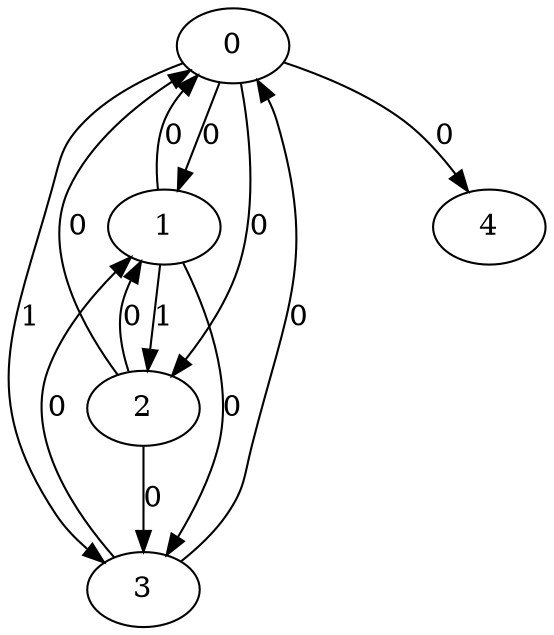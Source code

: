 // Source:4968 Canonical: -1 0 0 1 0 0 -1 1 0 -1 0 0 -1 0 -1 0 0 -1 -1 -1 -1 -1 -1 -1 -1
digraph HRA_from_4968_graph_000 {
  0 -> 1 [label="0"];
  0 -> 2 [label="0"];
  0 -> 3 [label="1"];
  1 -> 0 [label="0"];
  1 -> 2 [label="1"];
  1 -> 3 [label="0"];
  2 -> 0 [label="0"];
  2 -> 1 [label="0"];
  2 -> 3 [label="0"];
  3 -> 0 [label="0"];
  3 -> 1 [label="0"];
  0 -> 4 [label="0"];
}

// Source:4968 Canonical: -1 0 0 1 0 0 -1 1 0 -1 0 0 -1 0 -1 0 0 -1 -1 -1 0 -1 -1 -1 -1
digraph HRA_from_4968_graph_001 {
  0 -> 1 [label="0"];
  0 -> 2 [label="0"];
  0 -> 3 [label="1"];
  1 -> 0 [label="0"];
  1 -> 2 [label="1"];
  1 -> 3 [label="0"];
  2 -> 0 [label="0"];
  2 -> 1 [label="0"];
  2 -> 3 [label="0"];
  3 -> 0 [label="0"];
  3 -> 1 [label="0"];
  0 -> 4 [label="0"];
  4 -> 0 [label="0"];
}

// Source:4968 Canonical: -1 0 0 1 -1 0 -1 1 0 0 0 0 -1 0 -1 0 0 -1 -1 -1 -1 -1 -1 -1 -1
digraph HRA_from_4968_graph_002 {
  0 -> 1 [label="0"];
  0 -> 2 [label="0"];
  0 -> 3 [label="1"];
  1 -> 0 [label="0"];
  1 -> 2 [label="1"];
  1 -> 3 [label="0"];
  2 -> 0 [label="0"];
  2 -> 1 [label="0"];
  2 -> 3 [label="0"];
  3 -> 0 [label="0"];
  3 -> 1 [label="0"];
  1 -> 4 [label="0"];
}

// Source:4968 Canonical: -1 0 0 1 0 0 -1 1 0 0 0 0 -1 0 -1 0 0 -1 -1 -1 -1 -1 -1 -1 -1
digraph HRA_from_4968_graph_003 {
  0 -> 1 [label="0"];
  0 -> 2 [label="0"];
  0 -> 3 [label="1"];
  1 -> 0 [label="0"];
  1 -> 2 [label="1"];
  1 -> 3 [label="0"];
  2 -> 0 [label="0"];
  2 -> 1 [label="0"];
  2 -> 3 [label="0"];
  3 -> 0 [label="0"];
  3 -> 1 [label="0"];
  0 -> 4 [label="0"];
  1 -> 4 [label="0"];
}

// Source:4968 Canonical: -1 0 0 1 -1 0 -1 1 0 0 0 0 -1 0 -1 0 0 -1 -1 -1 0 -1 -1 -1 -1
digraph HRA_from_4968_graph_004 {
  0 -> 1 [label="0"];
  0 -> 2 [label="0"];
  0 -> 3 [label="1"];
  1 -> 0 [label="0"];
  1 -> 2 [label="1"];
  1 -> 3 [label="0"];
  2 -> 0 [label="0"];
  2 -> 1 [label="0"];
  2 -> 3 [label="0"];
  3 -> 0 [label="0"];
  3 -> 1 [label="0"];
  4 -> 0 [label="0"];
  1 -> 4 [label="0"];
}

// Source:4968 Canonical: -1 0 0 1 0 0 -1 1 0 0 0 0 -1 0 -1 0 0 -1 -1 -1 0 -1 -1 -1 -1
digraph HRA_from_4968_graph_005 {
  0 -> 1 [label="0"];
  0 -> 2 [label="0"];
  0 -> 3 [label="1"];
  1 -> 0 [label="0"];
  1 -> 2 [label="1"];
  1 -> 3 [label="0"];
  2 -> 0 [label="0"];
  2 -> 1 [label="0"];
  2 -> 3 [label="0"];
  3 -> 0 [label="0"];
  3 -> 1 [label="0"];
  0 -> 4 [label="0"];
  4 -> 0 [label="0"];
  1 -> 4 [label="0"];
}

// Source:4968 Canonical: -1 0 0 1 0 0 -1 1 0 -1 0 0 -1 0 -1 0 0 -1 -1 -1 -1 0 -1 -1 -1
digraph HRA_from_4968_graph_006 {
  0 -> 1 [label="0"];
  0 -> 2 [label="0"];
  0 -> 3 [label="1"];
  1 -> 0 [label="0"];
  1 -> 2 [label="1"];
  1 -> 3 [label="0"];
  2 -> 0 [label="0"];
  2 -> 1 [label="0"];
  2 -> 3 [label="0"];
  3 -> 0 [label="0"];
  3 -> 1 [label="0"];
  0 -> 4 [label="0"];
  4 -> 1 [label="0"];
}

// Source:4968 Canonical: -1 0 0 1 0 0 -1 1 0 -1 0 0 -1 0 -1 0 0 -1 -1 -1 0 0 -1 -1 -1
digraph HRA_from_4968_graph_007 {
  0 -> 1 [label="0"];
  0 -> 2 [label="0"];
  0 -> 3 [label="1"];
  1 -> 0 [label="0"];
  1 -> 2 [label="1"];
  1 -> 3 [label="0"];
  2 -> 0 [label="0"];
  2 -> 1 [label="0"];
  2 -> 3 [label="0"];
  3 -> 0 [label="0"];
  3 -> 1 [label="0"];
  0 -> 4 [label="0"];
  4 -> 0 [label="0"];
  4 -> 1 [label="0"];
}

// Source:4968 Canonical: -1 0 0 1 -1 0 -1 1 0 0 0 0 -1 0 -1 0 0 -1 -1 -1 -1 0 -1 -1 -1
digraph HRA_from_4968_graph_008 {
  0 -> 1 [label="0"];
  0 -> 2 [label="0"];
  0 -> 3 [label="1"];
  1 -> 0 [label="0"];
  1 -> 2 [label="1"];
  1 -> 3 [label="0"];
  2 -> 0 [label="0"];
  2 -> 1 [label="0"];
  2 -> 3 [label="0"];
  3 -> 0 [label="0"];
  3 -> 1 [label="0"];
  1 -> 4 [label="0"];
  4 -> 1 [label="0"];
}

// Source:4968 Canonical: -1 0 0 1 0 0 -1 1 0 0 0 0 -1 0 -1 0 0 -1 -1 -1 -1 0 -1 -1 -1
digraph HRA_from_4968_graph_009 {
  0 -> 1 [label="0"];
  0 -> 2 [label="0"];
  0 -> 3 [label="1"];
  1 -> 0 [label="0"];
  1 -> 2 [label="1"];
  1 -> 3 [label="0"];
  2 -> 0 [label="0"];
  2 -> 1 [label="0"];
  2 -> 3 [label="0"];
  3 -> 0 [label="0"];
  3 -> 1 [label="0"];
  0 -> 4 [label="0"];
  1 -> 4 [label="0"];
  4 -> 1 [label="0"];
}

// Source:4968 Canonical: -1 0 0 1 -1 0 -1 1 0 0 0 0 -1 0 -1 0 0 -1 -1 -1 0 0 -1 -1 -1
digraph HRA_from_4968_graph_010 {
  0 -> 1 [label="0"];
  0 -> 2 [label="0"];
  0 -> 3 [label="1"];
  1 -> 0 [label="0"];
  1 -> 2 [label="1"];
  1 -> 3 [label="0"];
  2 -> 0 [label="0"];
  2 -> 1 [label="0"];
  2 -> 3 [label="0"];
  3 -> 0 [label="0"];
  3 -> 1 [label="0"];
  4 -> 0 [label="0"];
  1 -> 4 [label="0"];
  4 -> 1 [label="0"];
}

// Source:4968 Canonical: -1 0 0 1 0 0 -1 1 0 0 0 0 -1 0 -1 0 0 -1 -1 -1 0 0 -1 -1 -1
digraph HRA_from_4968_graph_011 {
  0 -> 1 [label="0"];
  0 -> 2 [label="0"];
  0 -> 3 [label="1"];
  1 -> 0 [label="0"];
  1 -> 2 [label="1"];
  1 -> 3 [label="0"];
  2 -> 0 [label="0"];
  2 -> 1 [label="0"];
  2 -> 3 [label="0"];
  3 -> 0 [label="0"];
  3 -> 1 [label="0"];
  0 -> 4 [label="0"];
  4 -> 0 [label="0"];
  1 -> 4 [label="0"];
  4 -> 1 [label="0"];
}

// Source:4968 Canonical: -1 0 0 1 -1 0 -1 1 0 -1 0 0 -1 0 0 0 0 -1 -1 -1 -1 -1 -1 -1 -1
digraph HRA_from_4968_graph_012 {
  0 -> 1 [label="0"];
  0 -> 2 [label="0"];
  0 -> 3 [label="1"];
  1 -> 0 [label="0"];
  1 -> 2 [label="1"];
  1 -> 3 [label="0"];
  2 -> 0 [label="0"];
  2 -> 1 [label="0"];
  2 -> 3 [label="0"];
  3 -> 0 [label="0"];
  3 -> 1 [label="0"];
  2 -> 4 [label="0"];
}

// Source:4968 Canonical: -1 0 0 1 0 0 -1 1 0 -1 0 0 -1 0 0 0 0 -1 -1 -1 -1 -1 -1 -1 -1
digraph HRA_from_4968_graph_013 {
  0 -> 1 [label="0"];
  0 -> 2 [label="0"];
  0 -> 3 [label="1"];
  1 -> 0 [label="0"];
  1 -> 2 [label="1"];
  1 -> 3 [label="0"];
  2 -> 0 [label="0"];
  2 -> 1 [label="0"];
  2 -> 3 [label="0"];
  3 -> 0 [label="0"];
  3 -> 1 [label="0"];
  0 -> 4 [label="0"];
  2 -> 4 [label="0"];
}

// Source:4968 Canonical: -1 0 0 1 -1 0 -1 1 0 -1 0 0 -1 0 0 0 0 -1 -1 -1 0 -1 -1 -1 -1
digraph HRA_from_4968_graph_014 {
  0 -> 1 [label="0"];
  0 -> 2 [label="0"];
  0 -> 3 [label="1"];
  1 -> 0 [label="0"];
  1 -> 2 [label="1"];
  1 -> 3 [label="0"];
  2 -> 0 [label="0"];
  2 -> 1 [label="0"];
  2 -> 3 [label="0"];
  3 -> 0 [label="0"];
  3 -> 1 [label="0"];
  4 -> 0 [label="0"];
  2 -> 4 [label="0"];
}

// Source:4968 Canonical: -1 0 0 1 0 0 -1 1 0 -1 0 0 -1 0 0 0 0 -1 -1 -1 0 -1 -1 -1 -1
digraph HRA_from_4968_graph_015 {
  0 -> 1 [label="0"];
  0 -> 2 [label="0"];
  0 -> 3 [label="1"];
  1 -> 0 [label="0"];
  1 -> 2 [label="1"];
  1 -> 3 [label="0"];
  2 -> 0 [label="0"];
  2 -> 1 [label="0"];
  2 -> 3 [label="0"];
  3 -> 0 [label="0"];
  3 -> 1 [label="0"];
  0 -> 4 [label="0"];
  4 -> 0 [label="0"];
  2 -> 4 [label="0"];
}

// Source:4968 Canonical: -1 0 0 1 -1 0 -1 1 0 0 0 0 -1 0 0 0 0 -1 -1 -1 -1 -1 -1 -1 -1
digraph HRA_from_4968_graph_016 {
  0 -> 1 [label="0"];
  0 -> 2 [label="0"];
  0 -> 3 [label="1"];
  1 -> 0 [label="0"];
  1 -> 2 [label="1"];
  1 -> 3 [label="0"];
  2 -> 0 [label="0"];
  2 -> 1 [label="0"];
  2 -> 3 [label="0"];
  3 -> 0 [label="0"];
  3 -> 1 [label="0"];
  1 -> 4 [label="0"];
  2 -> 4 [label="0"];
}

// Source:4968 Canonical: -1 0 0 1 0 0 -1 1 0 0 0 0 -1 0 0 0 0 -1 -1 -1 -1 -1 -1 -1 -1
digraph HRA_from_4968_graph_017 {
  0 -> 1 [label="0"];
  0 -> 2 [label="0"];
  0 -> 3 [label="1"];
  1 -> 0 [label="0"];
  1 -> 2 [label="1"];
  1 -> 3 [label="0"];
  2 -> 0 [label="0"];
  2 -> 1 [label="0"];
  2 -> 3 [label="0"];
  3 -> 0 [label="0"];
  3 -> 1 [label="0"];
  0 -> 4 [label="0"];
  1 -> 4 [label="0"];
  2 -> 4 [label="0"];
}

// Source:4968 Canonical: -1 0 0 1 -1 0 -1 1 0 0 0 0 -1 0 0 0 0 -1 -1 -1 0 -1 -1 -1 -1
digraph HRA_from_4968_graph_018 {
  0 -> 1 [label="0"];
  0 -> 2 [label="0"];
  0 -> 3 [label="1"];
  1 -> 0 [label="0"];
  1 -> 2 [label="1"];
  1 -> 3 [label="0"];
  2 -> 0 [label="0"];
  2 -> 1 [label="0"];
  2 -> 3 [label="0"];
  3 -> 0 [label="0"];
  3 -> 1 [label="0"];
  4 -> 0 [label="0"];
  1 -> 4 [label="0"];
  2 -> 4 [label="0"];
}

// Source:4968 Canonical: -1 0 0 1 0 0 -1 1 0 0 0 0 -1 0 0 0 0 -1 -1 -1 0 -1 -1 -1 -1
digraph HRA_from_4968_graph_019 {
  0 -> 1 [label="0"];
  0 -> 2 [label="0"];
  0 -> 3 [label="1"];
  1 -> 0 [label="0"];
  1 -> 2 [label="1"];
  1 -> 3 [label="0"];
  2 -> 0 [label="0"];
  2 -> 1 [label="0"];
  2 -> 3 [label="0"];
  3 -> 0 [label="0"];
  3 -> 1 [label="0"];
  0 -> 4 [label="0"];
  4 -> 0 [label="0"];
  1 -> 4 [label="0"];
  2 -> 4 [label="0"];
}

// Source:4968 Canonical: -1 0 0 1 -1 0 -1 1 0 -1 0 0 -1 0 0 0 0 -1 -1 -1 -1 0 -1 -1 -1
digraph HRA_from_4968_graph_020 {
  0 -> 1 [label="0"];
  0 -> 2 [label="0"];
  0 -> 3 [label="1"];
  1 -> 0 [label="0"];
  1 -> 2 [label="1"];
  1 -> 3 [label="0"];
  2 -> 0 [label="0"];
  2 -> 1 [label="0"];
  2 -> 3 [label="0"];
  3 -> 0 [label="0"];
  3 -> 1 [label="0"];
  4 -> 1 [label="0"];
  2 -> 4 [label="0"];
}

// Source:4968 Canonical: -1 0 0 1 0 0 -1 1 0 -1 0 0 -1 0 0 0 0 -1 -1 -1 -1 0 -1 -1 -1
digraph HRA_from_4968_graph_021 {
  0 -> 1 [label="0"];
  0 -> 2 [label="0"];
  0 -> 3 [label="1"];
  1 -> 0 [label="0"];
  1 -> 2 [label="1"];
  1 -> 3 [label="0"];
  2 -> 0 [label="0"];
  2 -> 1 [label="0"];
  2 -> 3 [label="0"];
  3 -> 0 [label="0"];
  3 -> 1 [label="0"];
  0 -> 4 [label="0"];
  4 -> 1 [label="0"];
  2 -> 4 [label="0"];
}

// Source:4968 Canonical: -1 0 0 1 -1 0 -1 1 0 -1 0 0 -1 0 0 0 0 -1 -1 -1 0 0 -1 -1 -1
digraph HRA_from_4968_graph_022 {
  0 -> 1 [label="0"];
  0 -> 2 [label="0"];
  0 -> 3 [label="1"];
  1 -> 0 [label="0"];
  1 -> 2 [label="1"];
  1 -> 3 [label="0"];
  2 -> 0 [label="0"];
  2 -> 1 [label="0"];
  2 -> 3 [label="0"];
  3 -> 0 [label="0"];
  3 -> 1 [label="0"];
  4 -> 0 [label="0"];
  4 -> 1 [label="0"];
  2 -> 4 [label="0"];
}

// Source:4968 Canonical: -1 0 0 1 0 0 -1 1 0 -1 0 0 -1 0 0 0 0 -1 -1 -1 0 0 -1 -1 -1
digraph HRA_from_4968_graph_023 {
  0 -> 1 [label="0"];
  0 -> 2 [label="0"];
  0 -> 3 [label="1"];
  1 -> 0 [label="0"];
  1 -> 2 [label="1"];
  1 -> 3 [label="0"];
  2 -> 0 [label="0"];
  2 -> 1 [label="0"];
  2 -> 3 [label="0"];
  3 -> 0 [label="0"];
  3 -> 1 [label="0"];
  0 -> 4 [label="0"];
  4 -> 0 [label="0"];
  4 -> 1 [label="0"];
  2 -> 4 [label="0"];
}

// Source:4968 Canonical: -1 0 0 1 -1 0 -1 1 0 0 0 0 -1 0 0 0 0 -1 -1 -1 -1 0 -1 -1 -1
digraph HRA_from_4968_graph_024 {
  0 -> 1 [label="0"];
  0 -> 2 [label="0"];
  0 -> 3 [label="1"];
  1 -> 0 [label="0"];
  1 -> 2 [label="1"];
  1 -> 3 [label="0"];
  2 -> 0 [label="0"];
  2 -> 1 [label="0"];
  2 -> 3 [label="0"];
  3 -> 0 [label="0"];
  3 -> 1 [label="0"];
  1 -> 4 [label="0"];
  4 -> 1 [label="0"];
  2 -> 4 [label="0"];
}

// Source:4968 Canonical: -1 0 0 1 0 0 -1 1 0 0 0 0 -1 0 0 0 0 -1 -1 -1 -1 0 -1 -1 -1
digraph HRA_from_4968_graph_025 {
  0 -> 1 [label="0"];
  0 -> 2 [label="0"];
  0 -> 3 [label="1"];
  1 -> 0 [label="0"];
  1 -> 2 [label="1"];
  1 -> 3 [label="0"];
  2 -> 0 [label="0"];
  2 -> 1 [label="0"];
  2 -> 3 [label="0"];
  3 -> 0 [label="0"];
  3 -> 1 [label="0"];
  0 -> 4 [label="0"];
  1 -> 4 [label="0"];
  4 -> 1 [label="0"];
  2 -> 4 [label="0"];
}

// Source:4968 Canonical: -1 0 0 1 -1 0 -1 1 0 0 0 0 -1 0 0 0 0 -1 -1 -1 0 0 -1 -1 -1
digraph HRA_from_4968_graph_026 {
  0 -> 1 [label="0"];
  0 -> 2 [label="0"];
  0 -> 3 [label="1"];
  1 -> 0 [label="0"];
  1 -> 2 [label="1"];
  1 -> 3 [label="0"];
  2 -> 0 [label="0"];
  2 -> 1 [label="0"];
  2 -> 3 [label="0"];
  3 -> 0 [label="0"];
  3 -> 1 [label="0"];
  4 -> 0 [label="0"];
  1 -> 4 [label="0"];
  4 -> 1 [label="0"];
  2 -> 4 [label="0"];
}

// Source:4968 Canonical: -1 0 0 1 0 0 -1 1 0 0 0 0 -1 0 0 0 0 -1 -1 -1 0 0 -1 -1 -1
digraph HRA_from_4968_graph_027 {
  0 -> 1 [label="0"];
  0 -> 2 [label="0"];
  0 -> 3 [label="1"];
  1 -> 0 [label="0"];
  1 -> 2 [label="1"];
  1 -> 3 [label="0"];
  2 -> 0 [label="0"];
  2 -> 1 [label="0"];
  2 -> 3 [label="0"];
  3 -> 0 [label="0"];
  3 -> 1 [label="0"];
  0 -> 4 [label="0"];
  4 -> 0 [label="0"];
  1 -> 4 [label="0"];
  4 -> 1 [label="0"];
  2 -> 4 [label="0"];
}

// Source:4968 Canonical: -1 0 0 1 0 0 -1 1 0 -1 0 0 -1 0 -1 0 0 -1 -1 -1 -1 -1 0 -1 -1
digraph HRA_from_4968_graph_028 {
  0 -> 1 [label="0"];
  0 -> 2 [label="0"];
  0 -> 3 [label="1"];
  1 -> 0 [label="0"];
  1 -> 2 [label="1"];
  1 -> 3 [label="0"];
  2 -> 0 [label="0"];
  2 -> 1 [label="0"];
  2 -> 3 [label="0"];
  3 -> 0 [label="0"];
  3 -> 1 [label="0"];
  0 -> 4 [label="0"];
  4 -> 2 [label="0"];
}

// Source:4968 Canonical: -1 0 0 1 0 0 -1 1 0 -1 0 0 -1 0 -1 0 0 -1 -1 -1 0 -1 0 -1 -1
digraph HRA_from_4968_graph_029 {
  0 -> 1 [label="0"];
  0 -> 2 [label="0"];
  0 -> 3 [label="1"];
  1 -> 0 [label="0"];
  1 -> 2 [label="1"];
  1 -> 3 [label="0"];
  2 -> 0 [label="0"];
  2 -> 1 [label="0"];
  2 -> 3 [label="0"];
  3 -> 0 [label="0"];
  3 -> 1 [label="0"];
  0 -> 4 [label="0"];
  4 -> 0 [label="0"];
  4 -> 2 [label="0"];
}

// Source:4968 Canonical: -1 0 0 1 -1 0 -1 1 0 0 0 0 -1 0 -1 0 0 -1 -1 -1 -1 -1 0 -1 -1
digraph HRA_from_4968_graph_030 {
  0 -> 1 [label="0"];
  0 -> 2 [label="0"];
  0 -> 3 [label="1"];
  1 -> 0 [label="0"];
  1 -> 2 [label="1"];
  1 -> 3 [label="0"];
  2 -> 0 [label="0"];
  2 -> 1 [label="0"];
  2 -> 3 [label="0"];
  3 -> 0 [label="0"];
  3 -> 1 [label="0"];
  1 -> 4 [label="0"];
  4 -> 2 [label="0"];
}

// Source:4968 Canonical: -1 0 0 1 0 0 -1 1 0 0 0 0 -1 0 -1 0 0 -1 -1 -1 -1 -1 0 -1 -1
digraph HRA_from_4968_graph_031 {
  0 -> 1 [label="0"];
  0 -> 2 [label="0"];
  0 -> 3 [label="1"];
  1 -> 0 [label="0"];
  1 -> 2 [label="1"];
  1 -> 3 [label="0"];
  2 -> 0 [label="0"];
  2 -> 1 [label="0"];
  2 -> 3 [label="0"];
  3 -> 0 [label="0"];
  3 -> 1 [label="0"];
  0 -> 4 [label="0"];
  1 -> 4 [label="0"];
  4 -> 2 [label="0"];
}

// Source:4968 Canonical: -1 0 0 1 -1 0 -1 1 0 0 0 0 -1 0 -1 0 0 -1 -1 -1 0 -1 0 -1 -1
digraph HRA_from_4968_graph_032 {
  0 -> 1 [label="0"];
  0 -> 2 [label="0"];
  0 -> 3 [label="1"];
  1 -> 0 [label="0"];
  1 -> 2 [label="1"];
  1 -> 3 [label="0"];
  2 -> 0 [label="0"];
  2 -> 1 [label="0"];
  2 -> 3 [label="0"];
  3 -> 0 [label="0"];
  3 -> 1 [label="0"];
  4 -> 0 [label="0"];
  1 -> 4 [label="0"];
  4 -> 2 [label="0"];
}

// Source:4968 Canonical: -1 0 0 1 0 0 -1 1 0 0 0 0 -1 0 -1 0 0 -1 -1 -1 0 -1 0 -1 -1
digraph HRA_from_4968_graph_033 {
  0 -> 1 [label="0"];
  0 -> 2 [label="0"];
  0 -> 3 [label="1"];
  1 -> 0 [label="0"];
  1 -> 2 [label="1"];
  1 -> 3 [label="0"];
  2 -> 0 [label="0"];
  2 -> 1 [label="0"];
  2 -> 3 [label="0"];
  3 -> 0 [label="0"];
  3 -> 1 [label="0"];
  0 -> 4 [label="0"];
  4 -> 0 [label="0"];
  1 -> 4 [label="0"];
  4 -> 2 [label="0"];
}

// Source:4968 Canonical: -1 0 0 1 0 0 -1 1 0 -1 0 0 -1 0 -1 0 0 -1 -1 -1 -1 0 0 -1 -1
digraph HRA_from_4968_graph_034 {
  0 -> 1 [label="0"];
  0 -> 2 [label="0"];
  0 -> 3 [label="1"];
  1 -> 0 [label="0"];
  1 -> 2 [label="1"];
  1 -> 3 [label="0"];
  2 -> 0 [label="0"];
  2 -> 1 [label="0"];
  2 -> 3 [label="0"];
  3 -> 0 [label="0"];
  3 -> 1 [label="0"];
  0 -> 4 [label="0"];
  4 -> 1 [label="0"];
  4 -> 2 [label="0"];
}

// Source:4968 Canonical: -1 0 0 1 0 0 -1 1 0 -1 0 0 -1 0 -1 0 0 -1 -1 -1 0 0 0 -1 -1
digraph HRA_from_4968_graph_035 {
  0 -> 1 [label="0"];
  0 -> 2 [label="0"];
  0 -> 3 [label="1"];
  1 -> 0 [label="0"];
  1 -> 2 [label="1"];
  1 -> 3 [label="0"];
  2 -> 0 [label="0"];
  2 -> 1 [label="0"];
  2 -> 3 [label="0"];
  3 -> 0 [label="0"];
  3 -> 1 [label="0"];
  0 -> 4 [label="0"];
  4 -> 0 [label="0"];
  4 -> 1 [label="0"];
  4 -> 2 [label="0"];
}

// Source:4968 Canonical: -1 0 0 1 -1 0 -1 1 0 0 0 0 -1 0 -1 0 0 -1 -1 -1 -1 0 0 -1 -1
digraph HRA_from_4968_graph_036 {
  0 -> 1 [label="0"];
  0 -> 2 [label="0"];
  0 -> 3 [label="1"];
  1 -> 0 [label="0"];
  1 -> 2 [label="1"];
  1 -> 3 [label="0"];
  2 -> 0 [label="0"];
  2 -> 1 [label="0"];
  2 -> 3 [label="0"];
  3 -> 0 [label="0"];
  3 -> 1 [label="0"];
  1 -> 4 [label="0"];
  4 -> 1 [label="0"];
  4 -> 2 [label="0"];
}

// Source:4968 Canonical: -1 0 0 1 0 0 -1 1 0 0 0 0 -1 0 -1 0 0 -1 -1 -1 -1 0 0 -1 -1
digraph HRA_from_4968_graph_037 {
  0 -> 1 [label="0"];
  0 -> 2 [label="0"];
  0 -> 3 [label="1"];
  1 -> 0 [label="0"];
  1 -> 2 [label="1"];
  1 -> 3 [label="0"];
  2 -> 0 [label="0"];
  2 -> 1 [label="0"];
  2 -> 3 [label="0"];
  3 -> 0 [label="0"];
  3 -> 1 [label="0"];
  0 -> 4 [label="0"];
  1 -> 4 [label="0"];
  4 -> 1 [label="0"];
  4 -> 2 [label="0"];
}

// Source:4968 Canonical: -1 0 0 1 -1 0 -1 1 0 0 0 0 -1 0 -1 0 0 -1 -1 -1 0 0 0 -1 -1
digraph HRA_from_4968_graph_038 {
  0 -> 1 [label="0"];
  0 -> 2 [label="0"];
  0 -> 3 [label="1"];
  1 -> 0 [label="0"];
  1 -> 2 [label="1"];
  1 -> 3 [label="0"];
  2 -> 0 [label="0"];
  2 -> 1 [label="0"];
  2 -> 3 [label="0"];
  3 -> 0 [label="0"];
  3 -> 1 [label="0"];
  4 -> 0 [label="0"];
  1 -> 4 [label="0"];
  4 -> 1 [label="0"];
  4 -> 2 [label="0"];
}

// Source:4968 Canonical: -1 0 0 1 0 0 -1 1 0 0 0 0 -1 0 -1 0 0 -1 -1 -1 0 0 0 -1 -1
digraph HRA_from_4968_graph_039 {
  0 -> 1 [label="0"];
  0 -> 2 [label="0"];
  0 -> 3 [label="1"];
  1 -> 0 [label="0"];
  1 -> 2 [label="1"];
  1 -> 3 [label="0"];
  2 -> 0 [label="0"];
  2 -> 1 [label="0"];
  2 -> 3 [label="0"];
  3 -> 0 [label="0"];
  3 -> 1 [label="0"];
  0 -> 4 [label="0"];
  4 -> 0 [label="0"];
  1 -> 4 [label="0"];
  4 -> 1 [label="0"];
  4 -> 2 [label="0"];
}

// Source:4968 Canonical: -1 0 0 1 -1 0 -1 1 0 -1 0 0 -1 0 0 0 0 -1 -1 -1 -1 -1 0 -1 -1
digraph HRA_from_4968_graph_040 {
  0 -> 1 [label="0"];
  0 -> 2 [label="0"];
  0 -> 3 [label="1"];
  1 -> 0 [label="0"];
  1 -> 2 [label="1"];
  1 -> 3 [label="0"];
  2 -> 0 [label="0"];
  2 -> 1 [label="0"];
  2 -> 3 [label="0"];
  3 -> 0 [label="0"];
  3 -> 1 [label="0"];
  2 -> 4 [label="0"];
  4 -> 2 [label="0"];
}

// Source:4968 Canonical: -1 0 0 1 0 0 -1 1 0 -1 0 0 -1 0 0 0 0 -1 -1 -1 -1 -1 0 -1 -1
digraph HRA_from_4968_graph_041 {
  0 -> 1 [label="0"];
  0 -> 2 [label="0"];
  0 -> 3 [label="1"];
  1 -> 0 [label="0"];
  1 -> 2 [label="1"];
  1 -> 3 [label="0"];
  2 -> 0 [label="0"];
  2 -> 1 [label="0"];
  2 -> 3 [label="0"];
  3 -> 0 [label="0"];
  3 -> 1 [label="0"];
  0 -> 4 [label="0"];
  2 -> 4 [label="0"];
  4 -> 2 [label="0"];
}

// Source:4968 Canonical: -1 0 0 1 -1 0 -1 1 0 -1 0 0 -1 0 0 0 0 -1 -1 -1 0 -1 0 -1 -1
digraph HRA_from_4968_graph_042 {
  0 -> 1 [label="0"];
  0 -> 2 [label="0"];
  0 -> 3 [label="1"];
  1 -> 0 [label="0"];
  1 -> 2 [label="1"];
  1 -> 3 [label="0"];
  2 -> 0 [label="0"];
  2 -> 1 [label="0"];
  2 -> 3 [label="0"];
  3 -> 0 [label="0"];
  3 -> 1 [label="0"];
  4 -> 0 [label="0"];
  2 -> 4 [label="0"];
  4 -> 2 [label="0"];
}

// Source:4968 Canonical: -1 0 0 1 0 0 -1 1 0 -1 0 0 -1 0 0 0 0 -1 -1 -1 0 -1 0 -1 -1
digraph HRA_from_4968_graph_043 {
  0 -> 1 [label="0"];
  0 -> 2 [label="0"];
  0 -> 3 [label="1"];
  1 -> 0 [label="0"];
  1 -> 2 [label="1"];
  1 -> 3 [label="0"];
  2 -> 0 [label="0"];
  2 -> 1 [label="0"];
  2 -> 3 [label="0"];
  3 -> 0 [label="0"];
  3 -> 1 [label="0"];
  0 -> 4 [label="0"];
  4 -> 0 [label="0"];
  2 -> 4 [label="0"];
  4 -> 2 [label="0"];
}

// Source:4968 Canonical: -1 0 0 1 -1 0 -1 1 0 0 0 0 -1 0 0 0 0 -1 -1 -1 -1 -1 0 -1 -1
digraph HRA_from_4968_graph_044 {
  0 -> 1 [label="0"];
  0 -> 2 [label="0"];
  0 -> 3 [label="1"];
  1 -> 0 [label="0"];
  1 -> 2 [label="1"];
  1 -> 3 [label="0"];
  2 -> 0 [label="0"];
  2 -> 1 [label="0"];
  2 -> 3 [label="0"];
  3 -> 0 [label="0"];
  3 -> 1 [label="0"];
  1 -> 4 [label="0"];
  2 -> 4 [label="0"];
  4 -> 2 [label="0"];
}

// Source:4968 Canonical: -1 0 0 1 0 0 -1 1 0 0 0 0 -1 0 0 0 0 -1 -1 -1 -1 -1 0 -1 -1
digraph HRA_from_4968_graph_045 {
  0 -> 1 [label="0"];
  0 -> 2 [label="0"];
  0 -> 3 [label="1"];
  1 -> 0 [label="0"];
  1 -> 2 [label="1"];
  1 -> 3 [label="0"];
  2 -> 0 [label="0"];
  2 -> 1 [label="0"];
  2 -> 3 [label="0"];
  3 -> 0 [label="0"];
  3 -> 1 [label="0"];
  0 -> 4 [label="0"];
  1 -> 4 [label="0"];
  2 -> 4 [label="0"];
  4 -> 2 [label="0"];
}

// Source:4968 Canonical: -1 0 0 1 -1 0 -1 1 0 0 0 0 -1 0 0 0 0 -1 -1 -1 0 -1 0 -1 -1
digraph HRA_from_4968_graph_046 {
  0 -> 1 [label="0"];
  0 -> 2 [label="0"];
  0 -> 3 [label="1"];
  1 -> 0 [label="0"];
  1 -> 2 [label="1"];
  1 -> 3 [label="0"];
  2 -> 0 [label="0"];
  2 -> 1 [label="0"];
  2 -> 3 [label="0"];
  3 -> 0 [label="0"];
  3 -> 1 [label="0"];
  4 -> 0 [label="0"];
  1 -> 4 [label="0"];
  2 -> 4 [label="0"];
  4 -> 2 [label="0"];
}

// Source:4968 Canonical: -1 0 0 1 0 0 -1 1 0 0 0 0 -1 0 0 0 0 -1 -1 -1 0 -1 0 -1 -1
digraph HRA_from_4968_graph_047 {
  0 -> 1 [label="0"];
  0 -> 2 [label="0"];
  0 -> 3 [label="1"];
  1 -> 0 [label="0"];
  1 -> 2 [label="1"];
  1 -> 3 [label="0"];
  2 -> 0 [label="0"];
  2 -> 1 [label="0"];
  2 -> 3 [label="0"];
  3 -> 0 [label="0"];
  3 -> 1 [label="0"];
  0 -> 4 [label="0"];
  4 -> 0 [label="0"];
  1 -> 4 [label="0"];
  2 -> 4 [label="0"];
  4 -> 2 [label="0"];
}

// Source:4968 Canonical: -1 0 0 1 -1 0 -1 1 0 -1 0 0 -1 0 0 0 0 -1 -1 -1 -1 0 0 -1 -1
digraph HRA_from_4968_graph_048 {
  0 -> 1 [label="0"];
  0 -> 2 [label="0"];
  0 -> 3 [label="1"];
  1 -> 0 [label="0"];
  1 -> 2 [label="1"];
  1 -> 3 [label="0"];
  2 -> 0 [label="0"];
  2 -> 1 [label="0"];
  2 -> 3 [label="0"];
  3 -> 0 [label="0"];
  3 -> 1 [label="0"];
  4 -> 1 [label="0"];
  2 -> 4 [label="0"];
  4 -> 2 [label="0"];
}

// Source:4968 Canonical: -1 0 0 1 0 0 -1 1 0 -1 0 0 -1 0 0 0 0 -1 -1 -1 -1 0 0 -1 -1
digraph HRA_from_4968_graph_049 {
  0 -> 1 [label="0"];
  0 -> 2 [label="0"];
  0 -> 3 [label="1"];
  1 -> 0 [label="0"];
  1 -> 2 [label="1"];
  1 -> 3 [label="0"];
  2 -> 0 [label="0"];
  2 -> 1 [label="0"];
  2 -> 3 [label="0"];
  3 -> 0 [label="0"];
  3 -> 1 [label="0"];
  0 -> 4 [label="0"];
  4 -> 1 [label="0"];
  2 -> 4 [label="0"];
  4 -> 2 [label="0"];
}

// Source:4968 Canonical: -1 0 0 1 -1 0 -1 1 0 -1 0 0 -1 0 0 0 0 -1 -1 -1 0 0 0 -1 -1
digraph HRA_from_4968_graph_050 {
  0 -> 1 [label="0"];
  0 -> 2 [label="0"];
  0 -> 3 [label="1"];
  1 -> 0 [label="0"];
  1 -> 2 [label="1"];
  1 -> 3 [label="0"];
  2 -> 0 [label="0"];
  2 -> 1 [label="0"];
  2 -> 3 [label="0"];
  3 -> 0 [label="0"];
  3 -> 1 [label="0"];
  4 -> 0 [label="0"];
  4 -> 1 [label="0"];
  2 -> 4 [label="0"];
  4 -> 2 [label="0"];
}

// Source:4968 Canonical: -1 0 0 1 0 0 -1 1 0 -1 0 0 -1 0 0 0 0 -1 -1 -1 0 0 0 -1 -1
digraph HRA_from_4968_graph_051 {
  0 -> 1 [label="0"];
  0 -> 2 [label="0"];
  0 -> 3 [label="1"];
  1 -> 0 [label="0"];
  1 -> 2 [label="1"];
  1 -> 3 [label="0"];
  2 -> 0 [label="0"];
  2 -> 1 [label="0"];
  2 -> 3 [label="0"];
  3 -> 0 [label="0"];
  3 -> 1 [label="0"];
  0 -> 4 [label="0"];
  4 -> 0 [label="0"];
  4 -> 1 [label="0"];
  2 -> 4 [label="0"];
  4 -> 2 [label="0"];
}

// Source:4968 Canonical: -1 0 0 1 -1 0 -1 1 0 0 0 0 -1 0 0 0 0 -1 -1 -1 -1 0 0 -1 -1
digraph HRA_from_4968_graph_052 {
  0 -> 1 [label="0"];
  0 -> 2 [label="0"];
  0 -> 3 [label="1"];
  1 -> 0 [label="0"];
  1 -> 2 [label="1"];
  1 -> 3 [label="0"];
  2 -> 0 [label="0"];
  2 -> 1 [label="0"];
  2 -> 3 [label="0"];
  3 -> 0 [label="0"];
  3 -> 1 [label="0"];
  1 -> 4 [label="0"];
  4 -> 1 [label="0"];
  2 -> 4 [label="0"];
  4 -> 2 [label="0"];
}

// Source:4968 Canonical: -1 0 0 1 0 0 -1 1 0 0 0 0 -1 0 0 0 0 -1 -1 -1 -1 0 0 -1 -1
digraph HRA_from_4968_graph_053 {
  0 -> 1 [label="0"];
  0 -> 2 [label="0"];
  0 -> 3 [label="1"];
  1 -> 0 [label="0"];
  1 -> 2 [label="1"];
  1 -> 3 [label="0"];
  2 -> 0 [label="0"];
  2 -> 1 [label="0"];
  2 -> 3 [label="0"];
  3 -> 0 [label="0"];
  3 -> 1 [label="0"];
  0 -> 4 [label="0"];
  1 -> 4 [label="0"];
  4 -> 1 [label="0"];
  2 -> 4 [label="0"];
  4 -> 2 [label="0"];
}

// Source:4968 Canonical: -1 0 0 1 -1 0 -1 1 0 0 0 0 -1 0 0 0 0 -1 -1 -1 0 0 0 -1 -1
digraph HRA_from_4968_graph_054 {
  0 -> 1 [label="0"];
  0 -> 2 [label="0"];
  0 -> 3 [label="1"];
  1 -> 0 [label="0"];
  1 -> 2 [label="1"];
  1 -> 3 [label="0"];
  2 -> 0 [label="0"];
  2 -> 1 [label="0"];
  2 -> 3 [label="0"];
  3 -> 0 [label="0"];
  3 -> 1 [label="0"];
  4 -> 0 [label="0"];
  1 -> 4 [label="0"];
  4 -> 1 [label="0"];
  2 -> 4 [label="0"];
  4 -> 2 [label="0"];
}

// Source:4968 Canonical: -1 0 0 1 0 0 -1 1 0 0 0 0 -1 0 0 0 0 -1 -1 -1 0 0 0 -1 -1
digraph HRA_from_4968_graph_055 {
  0 -> 1 [label="0"];
  0 -> 2 [label="0"];
  0 -> 3 [label="1"];
  1 -> 0 [label="0"];
  1 -> 2 [label="1"];
  1 -> 3 [label="0"];
  2 -> 0 [label="0"];
  2 -> 1 [label="0"];
  2 -> 3 [label="0"];
  3 -> 0 [label="0"];
  3 -> 1 [label="0"];
  0 -> 4 [label="0"];
  4 -> 0 [label="0"];
  1 -> 4 [label="0"];
  4 -> 1 [label="0"];
  2 -> 4 [label="0"];
  4 -> 2 [label="0"];
}

// Source:4968 Canonical: -1 0 0 1 -1 0 -1 1 0 -1 0 0 -1 0 -1 0 0 -1 -1 0 -1 -1 -1 -1 -1
digraph HRA_from_4968_graph_056 {
  0 -> 1 [label="0"];
  0 -> 2 [label="0"];
  0 -> 3 [label="1"];
  1 -> 0 [label="0"];
  1 -> 2 [label="1"];
  1 -> 3 [label="0"];
  2 -> 0 [label="0"];
  2 -> 1 [label="0"];
  2 -> 3 [label="0"];
  3 -> 0 [label="0"];
  3 -> 1 [label="0"];
  3 -> 4 [label="0"];
}

// Source:4968 Canonical: -1 0 0 1 0 0 -1 1 0 -1 0 0 -1 0 -1 0 0 -1 -1 0 -1 -1 -1 -1 -1
digraph HRA_from_4968_graph_057 {
  0 -> 1 [label="0"];
  0 -> 2 [label="0"];
  0 -> 3 [label="1"];
  1 -> 0 [label="0"];
  1 -> 2 [label="1"];
  1 -> 3 [label="0"];
  2 -> 0 [label="0"];
  2 -> 1 [label="0"];
  2 -> 3 [label="0"];
  3 -> 0 [label="0"];
  3 -> 1 [label="0"];
  0 -> 4 [label="0"];
  3 -> 4 [label="0"];
}

// Source:4968 Canonical: -1 0 0 1 -1 0 -1 1 0 -1 0 0 -1 0 -1 0 0 -1 -1 0 0 -1 -1 -1 -1
digraph HRA_from_4968_graph_058 {
  0 -> 1 [label="0"];
  0 -> 2 [label="0"];
  0 -> 3 [label="1"];
  1 -> 0 [label="0"];
  1 -> 2 [label="1"];
  1 -> 3 [label="0"];
  2 -> 0 [label="0"];
  2 -> 1 [label="0"];
  2 -> 3 [label="0"];
  3 -> 0 [label="0"];
  3 -> 1 [label="0"];
  4 -> 0 [label="0"];
  3 -> 4 [label="0"];
}

// Source:4968 Canonical: -1 0 0 1 0 0 -1 1 0 -1 0 0 -1 0 -1 0 0 -1 -1 0 0 -1 -1 -1 -1
digraph HRA_from_4968_graph_059 {
  0 -> 1 [label="0"];
  0 -> 2 [label="0"];
  0 -> 3 [label="1"];
  1 -> 0 [label="0"];
  1 -> 2 [label="1"];
  1 -> 3 [label="0"];
  2 -> 0 [label="0"];
  2 -> 1 [label="0"];
  2 -> 3 [label="0"];
  3 -> 0 [label="0"];
  3 -> 1 [label="0"];
  0 -> 4 [label="0"];
  4 -> 0 [label="0"];
  3 -> 4 [label="0"];
}

// Source:4968 Canonical: -1 0 0 1 -1 0 -1 1 0 0 0 0 -1 0 -1 0 0 -1 -1 0 -1 -1 -1 -1 -1
digraph HRA_from_4968_graph_060 {
  0 -> 1 [label="0"];
  0 -> 2 [label="0"];
  0 -> 3 [label="1"];
  1 -> 0 [label="0"];
  1 -> 2 [label="1"];
  1 -> 3 [label="0"];
  2 -> 0 [label="0"];
  2 -> 1 [label="0"];
  2 -> 3 [label="0"];
  3 -> 0 [label="0"];
  3 -> 1 [label="0"];
  1 -> 4 [label="0"];
  3 -> 4 [label="0"];
}

// Source:4968 Canonical: -1 0 0 1 0 0 -1 1 0 0 0 0 -1 0 -1 0 0 -1 -1 0 -1 -1 -1 -1 -1
digraph HRA_from_4968_graph_061 {
  0 -> 1 [label="0"];
  0 -> 2 [label="0"];
  0 -> 3 [label="1"];
  1 -> 0 [label="0"];
  1 -> 2 [label="1"];
  1 -> 3 [label="0"];
  2 -> 0 [label="0"];
  2 -> 1 [label="0"];
  2 -> 3 [label="0"];
  3 -> 0 [label="0"];
  3 -> 1 [label="0"];
  0 -> 4 [label="0"];
  1 -> 4 [label="0"];
  3 -> 4 [label="0"];
}

// Source:4968 Canonical: -1 0 0 1 -1 0 -1 1 0 0 0 0 -1 0 -1 0 0 -1 -1 0 0 -1 -1 -1 -1
digraph HRA_from_4968_graph_062 {
  0 -> 1 [label="0"];
  0 -> 2 [label="0"];
  0 -> 3 [label="1"];
  1 -> 0 [label="0"];
  1 -> 2 [label="1"];
  1 -> 3 [label="0"];
  2 -> 0 [label="0"];
  2 -> 1 [label="0"];
  2 -> 3 [label="0"];
  3 -> 0 [label="0"];
  3 -> 1 [label="0"];
  4 -> 0 [label="0"];
  1 -> 4 [label="0"];
  3 -> 4 [label="0"];
}

// Source:4968 Canonical: -1 0 0 1 0 0 -1 1 0 0 0 0 -1 0 -1 0 0 -1 -1 0 0 -1 -1 -1 -1
digraph HRA_from_4968_graph_063 {
  0 -> 1 [label="0"];
  0 -> 2 [label="0"];
  0 -> 3 [label="1"];
  1 -> 0 [label="0"];
  1 -> 2 [label="1"];
  1 -> 3 [label="0"];
  2 -> 0 [label="0"];
  2 -> 1 [label="0"];
  2 -> 3 [label="0"];
  3 -> 0 [label="0"];
  3 -> 1 [label="0"];
  0 -> 4 [label="0"];
  4 -> 0 [label="0"];
  1 -> 4 [label="0"];
  3 -> 4 [label="0"];
}

// Source:4968 Canonical: -1 0 0 1 -1 0 -1 1 0 -1 0 0 -1 0 -1 0 0 -1 -1 0 -1 0 -1 -1 -1
digraph HRA_from_4968_graph_064 {
  0 -> 1 [label="0"];
  0 -> 2 [label="0"];
  0 -> 3 [label="1"];
  1 -> 0 [label="0"];
  1 -> 2 [label="1"];
  1 -> 3 [label="0"];
  2 -> 0 [label="0"];
  2 -> 1 [label="0"];
  2 -> 3 [label="0"];
  3 -> 0 [label="0"];
  3 -> 1 [label="0"];
  4 -> 1 [label="0"];
  3 -> 4 [label="0"];
}

// Source:4968 Canonical: -1 0 0 1 0 0 -1 1 0 -1 0 0 -1 0 -1 0 0 -1 -1 0 -1 0 -1 -1 -1
digraph HRA_from_4968_graph_065 {
  0 -> 1 [label="0"];
  0 -> 2 [label="0"];
  0 -> 3 [label="1"];
  1 -> 0 [label="0"];
  1 -> 2 [label="1"];
  1 -> 3 [label="0"];
  2 -> 0 [label="0"];
  2 -> 1 [label="0"];
  2 -> 3 [label="0"];
  3 -> 0 [label="0"];
  3 -> 1 [label="0"];
  0 -> 4 [label="0"];
  4 -> 1 [label="0"];
  3 -> 4 [label="0"];
}

// Source:4968 Canonical: -1 0 0 1 -1 0 -1 1 0 -1 0 0 -1 0 -1 0 0 -1 -1 0 0 0 -1 -1 -1
digraph HRA_from_4968_graph_066 {
  0 -> 1 [label="0"];
  0 -> 2 [label="0"];
  0 -> 3 [label="1"];
  1 -> 0 [label="0"];
  1 -> 2 [label="1"];
  1 -> 3 [label="0"];
  2 -> 0 [label="0"];
  2 -> 1 [label="0"];
  2 -> 3 [label="0"];
  3 -> 0 [label="0"];
  3 -> 1 [label="0"];
  4 -> 0 [label="0"];
  4 -> 1 [label="0"];
  3 -> 4 [label="0"];
}

// Source:4968 Canonical: -1 0 0 1 0 0 -1 1 0 -1 0 0 -1 0 -1 0 0 -1 -1 0 0 0 -1 -1 -1
digraph HRA_from_4968_graph_067 {
  0 -> 1 [label="0"];
  0 -> 2 [label="0"];
  0 -> 3 [label="1"];
  1 -> 0 [label="0"];
  1 -> 2 [label="1"];
  1 -> 3 [label="0"];
  2 -> 0 [label="0"];
  2 -> 1 [label="0"];
  2 -> 3 [label="0"];
  3 -> 0 [label="0"];
  3 -> 1 [label="0"];
  0 -> 4 [label="0"];
  4 -> 0 [label="0"];
  4 -> 1 [label="0"];
  3 -> 4 [label="0"];
}

// Source:4968 Canonical: -1 0 0 1 -1 0 -1 1 0 0 0 0 -1 0 -1 0 0 -1 -1 0 -1 0 -1 -1 -1
digraph HRA_from_4968_graph_068 {
  0 -> 1 [label="0"];
  0 -> 2 [label="0"];
  0 -> 3 [label="1"];
  1 -> 0 [label="0"];
  1 -> 2 [label="1"];
  1 -> 3 [label="0"];
  2 -> 0 [label="0"];
  2 -> 1 [label="0"];
  2 -> 3 [label="0"];
  3 -> 0 [label="0"];
  3 -> 1 [label="0"];
  1 -> 4 [label="0"];
  4 -> 1 [label="0"];
  3 -> 4 [label="0"];
}

// Source:4968 Canonical: -1 0 0 1 0 0 -1 1 0 0 0 0 -1 0 -1 0 0 -1 -1 0 -1 0 -1 -1 -1
digraph HRA_from_4968_graph_069 {
  0 -> 1 [label="0"];
  0 -> 2 [label="0"];
  0 -> 3 [label="1"];
  1 -> 0 [label="0"];
  1 -> 2 [label="1"];
  1 -> 3 [label="0"];
  2 -> 0 [label="0"];
  2 -> 1 [label="0"];
  2 -> 3 [label="0"];
  3 -> 0 [label="0"];
  3 -> 1 [label="0"];
  0 -> 4 [label="0"];
  1 -> 4 [label="0"];
  4 -> 1 [label="0"];
  3 -> 4 [label="0"];
}

// Source:4968 Canonical: -1 0 0 1 -1 0 -1 1 0 0 0 0 -1 0 -1 0 0 -1 -1 0 0 0 -1 -1 -1
digraph HRA_from_4968_graph_070 {
  0 -> 1 [label="0"];
  0 -> 2 [label="0"];
  0 -> 3 [label="1"];
  1 -> 0 [label="0"];
  1 -> 2 [label="1"];
  1 -> 3 [label="0"];
  2 -> 0 [label="0"];
  2 -> 1 [label="0"];
  2 -> 3 [label="0"];
  3 -> 0 [label="0"];
  3 -> 1 [label="0"];
  4 -> 0 [label="0"];
  1 -> 4 [label="0"];
  4 -> 1 [label="0"];
  3 -> 4 [label="0"];
}

// Source:4968 Canonical: -1 0 0 1 0 0 -1 1 0 0 0 0 -1 0 -1 0 0 -1 -1 0 0 0 -1 -1 -1
digraph HRA_from_4968_graph_071 {
  0 -> 1 [label="0"];
  0 -> 2 [label="0"];
  0 -> 3 [label="1"];
  1 -> 0 [label="0"];
  1 -> 2 [label="1"];
  1 -> 3 [label="0"];
  2 -> 0 [label="0"];
  2 -> 1 [label="0"];
  2 -> 3 [label="0"];
  3 -> 0 [label="0"];
  3 -> 1 [label="0"];
  0 -> 4 [label="0"];
  4 -> 0 [label="0"];
  1 -> 4 [label="0"];
  4 -> 1 [label="0"];
  3 -> 4 [label="0"];
}

// Source:4968 Canonical: -1 0 0 1 -1 0 -1 1 0 -1 0 0 -1 0 0 0 0 -1 -1 0 -1 -1 -1 -1 -1
digraph HRA_from_4968_graph_072 {
  0 -> 1 [label="0"];
  0 -> 2 [label="0"];
  0 -> 3 [label="1"];
  1 -> 0 [label="0"];
  1 -> 2 [label="1"];
  1 -> 3 [label="0"];
  2 -> 0 [label="0"];
  2 -> 1 [label="0"];
  2 -> 3 [label="0"];
  3 -> 0 [label="0"];
  3 -> 1 [label="0"];
  2 -> 4 [label="0"];
  3 -> 4 [label="0"];
}

// Source:4968 Canonical: -1 0 0 1 0 0 -1 1 0 -1 0 0 -1 0 0 0 0 -1 -1 0 -1 -1 -1 -1 -1
digraph HRA_from_4968_graph_073 {
  0 -> 1 [label="0"];
  0 -> 2 [label="0"];
  0 -> 3 [label="1"];
  1 -> 0 [label="0"];
  1 -> 2 [label="1"];
  1 -> 3 [label="0"];
  2 -> 0 [label="0"];
  2 -> 1 [label="0"];
  2 -> 3 [label="0"];
  3 -> 0 [label="0"];
  3 -> 1 [label="0"];
  0 -> 4 [label="0"];
  2 -> 4 [label="0"];
  3 -> 4 [label="0"];
}

// Source:4968 Canonical: -1 0 0 1 -1 0 -1 1 0 -1 0 0 -1 0 0 0 0 -1 -1 0 0 -1 -1 -1 -1
digraph HRA_from_4968_graph_074 {
  0 -> 1 [label="0"];
  0 -> 2 [label="0"];
  0 -> 3 [label="1"];
  1 -> 0 [label="0"];
  1 -> 2 [label="1"];
  1 -> 3 [label="0"];
  2 -> 0 [label="0"];
  2 -> 1 [label="0"];
  2 -> 3 [label="0"];
  3 -> 0 [label="0"];
  3 -> 1 [label="0"];
  4 -> 0 [label="0"];
  2 -> 4 [label="0"];
  3 -> 4 [label="0"];
}

// Source:4968 Canonical: -1 0 0 1 0 0 -1 1 0 -1 0 0 -1 0 0 0 0 -1 -1 0 0 -1 -1 -1 -1
digraph HRA_from_4968_graph_075 {
  0 -> 1 [label="0"];
  0 -> 2 [label="0"];
  0 -> 3 [label="1"];
  1 -> 0 [label="0"];
  1 -> 2 [label="1"];
  1 -> 3 [label="0"];
  2 -> 0 [label="0"];
  2 -> 1 [label="0"];
  2 -> 3 [label="0"];
  3 -> 0 [label="0"];
  3 -> 1 [label="0"];
  0 -> 4 [label="0"];
  4 -> 0 [label="0"];
  2 -> 4 [label="0"];
  3 -> 4 [label="0"];
}

// Source:4968 Canonical: -1 0 0 1 -1 0 -1 1 0 0 0 0 -1 0 0 0 0 -1 -1 0 -1 -1 -1 -1 -1
digraph HRA_from_4968_graph_076 {
  0 -> 1 [label="0"];
  0 -> 2 [label="0"];
  0 -> 3 [label="1"];
  1 -> 0 [label="0"];
  1 -> 2 [label="1"];
  1 -> 3 [label="0"];
  2 -> 0 [label="0"];
  2 -> 1 [label="0"];
  2 -> 3 [label="0"];
  3 -> 0 [label="0"];
  3 -> 1 [label="0"];
  1 -> 4 [label="0"];
  2 -> 4 [label="0"];
  3 -> 4 [label="0"];
}

// Source:4968 Canonical: -1 0 0 1 0 0 -1 1 0 0 0 0 -1 0 0 0 0 -1 -1 0 -1 -1 -1 -1 -1
digraph HRA_from_4968_graph_077 {
  0 -> 1 [label="0"];
  0 -> 2 [label="0"];
  0 -> 3 [label="1"];
  1 -> 0 [label="0"];
  1 -> 2 [label="1"];
  1 -> 3 [label="0"];
  2 -> 0 [label="0"];
  2 -> 1 [label="0"];
  2 -> 3 [label="0"];
  3 -> 0 [label="0"];
  3 -> 1 [label="0"];
  0 -> 4 [label="0"];
  1 -> 4 [label="0"];
  2 -> 4 [label="0"];
  3 -> 4 [label="0"];
}

// Source:4968 Canonical: -1 0 0 1 -1 0 -1 1 0 0 0 0 -1 0 0 0 0 -1 -1 0 0 -1 -1 -1 -1
digraph HRA_from_4968_graph_078 {
  0 -> 1 [label="0"];
  0 -> 2 [label="0"];
  0 -> 3 [label="1"];
  1 -> 0 [label="0"];
  1 -> 2 [label="1"];
  1 -> 3 [label="0"];
  2 -> 0 [label="0"];
  2 -> 1 [label="0"];
  2 -> 3 [label="0"];
  3 -> 0 [label="0"];
  3 -> 1 [label="0"];
  4 -> 0 [label="0"];
  1 -> 4 [label="0"];
  2 -> 4 [label="0"];
  3 -> 4 [label="0"];
}

// Source:4968 Canonical: -1 0 0 1 0 0 -1 1 0 0 0 0 -1 0 0 0 0 -1 -1 0 0 -1 -1 -1 -1
digraph HRA_from_4968_graph_079 {
  0 -> 1 [label="0"];
  0 -> 2 [label="0"];
  0 -> 3 [label="1"];
  1 -> 0 [label="0"];
  1 -> 2 [label="1"];
  1 -> 3 [label="0"];
  2 -> 0 [label="0"];
  2 -> 1 [label="0"];
  2 -> 3 [label="0"];
  3 -> 0 [label="0"];
  3 -> 1 [label="0"];
  0 -> 4 [label="0"];
  4 -> 0 [label="0"];
  1 -> 4 [label="0"];
  2 -> 4 [label="0"];
  3 -> 4 [label="0"];
}

// Source:4968 Canonical: -1 0 0 1 -1 0 -1 1 0 -1 0 0 -1 0 0 0 0 -1 -1 0 -1 0 -1 -1 -1
digraph HRA_from_4968_graph_080 {
  0 -> 1 [label="0"];
  0 -> 2 [label="0"];
  0 -> 3 [label="1"];
  1 -> 0 [label="0"];
  1 -> 2 [label="1"];
  1 -> 3 [label="0"];
  2 -> 0 [label="0"];
  2 -> 1 [label="0"];
  2 -> 3 [label="0"];
  3 -> 0 [label="0"];
  3 -> 1 [label="0"];
  4 -> 1 [label="0"];
  2 -> 4 [label="0"];
  3 -> 4 [label="0"];
}

// Source:4968 Canonical: -1 0 0 1 0 0 -1 1 0 -1 0 0 -1 0 0 0 0 -1 -1 0 -1 0 -1 -1 -1
digraph HRA_from_4968_graph_081 {
  0 -> 1 [label="0"];
  0 -> 2 [label="0"];
  0 -> 3 [label="1"];
  1 -> 0 [label="0"];
  1 -> 2 [label="1"];
  1 -> 3 [label="0"];
  2 -> 0 [label="0"];
  2 -> 1 [label="0"];
  2 -> 3 [label="0"];
  3 -> 0 [label="0"];
  3 -> 1 [label="0"];
  0 -> 4 [label="0"];
  4 -> 1 [label="0"];
  2 -> 4 [label="0"];
  3 -> 4 [label="0"];
}

// Source:4968 Canonical: -1 0 0 1 -1 0 -1 1 0 -1 0 0 -1 0 0 0 0 -1 -1 0 0 0 -1 -1 -1
digraph HRA_from_4968_graph_082 {
  0 -> 1 [label="0"];
  0 -> 2 [label="0"];
  0 -> 3 [label="1"];
  1 -> 0 [label="0"];
  1 -> 2 [label="1"];
  1 -> 3 [label="0"];
  2 -> 0 [label="0"];
  2 -> 1 [label="0"];
  2 -> 3 [label="0"];
  3 -> 0 [label="0"];
  3 -> 1 [label="0"];
  4 -> 0 [label="0"];
  4 -> 1 [label="0"];
  2 -> 4 [label="0"];
  3 -> 4 [label="0"];
}

// Source:4968 Canonical: -1 0 0 1 0 0 -1 1 0 -1 0 0 -1 0 0 0 0 -1 -1 0 0 0 -1 -1 -1
digraph HRA_from_4968_graph_083 {
  0 -> 1 [label="0"];
  0 -> 2 [label="0"];
  0 -> 3 [label="1"];
  1 -> 0 [label="0"];
  1 -> 2 [label="1"];
  1 -> 3 [label="0"];
  2 -> 0 [label="0"];
  2 -> 1 [label="0"];
  2 -> 3 [label="0"];
  3 -> 0 [label="0"];
  3 -> 1 [label="0"];
  0 -> 4 [label="0"];
  4 -> 0 [label="0"];
  4 -> 1 [label="0"];
  2 -> 4 [label="0"];
  3 -> 4 [label="0"];
}

// Source:4968 Canonical: -1 0 0 1 -1 0 -1 1 0 0 0 0 -1 0 0 0 0 -1 -1 0 -1 0 -1 -1 -1
digraph HRA_from_4968_graph_084 {
  0 -> 1 [label="0"];
  0 -> 2 [label="0"];
  0 -> 3 [label="1"];
  1 -> 0 [label="0"];
  1 -> 2 [label="1"];
  1 -> 3 [label="0"];
  2 -> 0 [label="0"];
  2 -> 1 [label="0"];
  2 -> 3 [label="0"];
  3 -> 0 [label="0"];
  3 -> 1 [label="0"];
  1 -> 4 [label="0"];
  4 -> 1 [label="0"];
  2 -> 4 [label="0"];
  3 -> 4 [label="0"];
}

// Source:4968 Canonical: -1 0 0 1 0 0 -1 1 0 0 0 0 -1 0 0 0 0 -1 -1 0 -1 0 -1 -1 -1
digraph HRA_from_4968_graph_085 {
  0 -> 1 [label="0"];
  0 -> 2 [label="0"];
  0 -> 3 [label="1"];
  1 -> 0 [label="0"];
  1 -> 2 [label="1"];
  1 -> 3 [label="0"];
  2 -> 0 [label="0"];
  2 -> 1 [label="0"];
  2 -> 3 [label="0"];
  3 -> 0 [label="0"];
  3 -> 1 [label="0"];
  0 -> 4 [label="0"];
  1 -> 4 [label="0"];
  4 -> 1 [label="0"];
  2 -> 4 [label="0"];
  3 -> 4 [label="0"];
}

// Source:4968 Canonical: -1 0 0 1 -1 0 -1 1 0 0 0 0 -1 0 0 0 0 -1 -1 0 0 0 -1 -1 -1
digraph HRA_from_4968_graph_086 {
  0 -> 1 [label="0"];
  0 -> 2 [label="0"];
  0 -> 3 [label="1"];
  1 -> 0 [label="0"];
  1 -> 2 [label="1"];
  1 -> 3 [label="0"];
  2 -> 0 [label="0"];
  2 -> 1 [label="0"];
  2 -> 3 [label="0"];
  3 -> 0 [label="0"];
  3 -> 1 [label="0"];
  4 -> 0 [label="0"];
  1 -> 4 [label="0"];
  4 -> 1 [label="0"];
  2 -> 4 [label="0"];
  3 -> 4 [label="0"];
}

// Source:4968 Canonical: -1 0 0 1 0 0 -1 1 0 0 0 0 -1 0 0 0 0 -1 -1 0 0 0 -1 -1 -1
digraph HRA_from_4968_graph_087 {
  0 -> 1 [label="0"];
  0 -> 2 [label="0"];
  0 -> 3 [label="1"];
  1 -> 0 [label="0"];
  1 -> 2 [label="1"];
  1 -> 3 [label="0"];
  2 -> 0 [label="0"];
  2 -> 1 [label="0"];
  2 -> 3 [label="0"];
  3 -> 0 [label="0"];
  3 -> 1 [label="0"];
  0 -> 4 [label="0"];
  4 -> 0 [label="0"];
  1 -> 4 [label="0"];
  4 -> 1 [label="0"];
  2 -> 4 [label="0"];
  3 -> 4 [label="0"];
}

// Source:4968 Canonical: -1 0 0 1 -1 0 -1 1 0 -1 0 0 -1 0 -1 0 0 -1 -1 0 -1 -1 0 -1 -1
digraph HRA_from_4968_graph_088 {
  0 -> 1 [label="0"];
  0 -> 2 [label="0"];
  0 -> 3 [label="1"];
  1 -> 0 [label="0"];
  1 -> 2 [label="1"];
  1 -> 3 [label="0"];
  2 -> 0 [label="0"];
  2 -> 1 [label="0"];
  2 -> 3 [label="0"];
  3 -> 0 [label="0"];
  3 -> 1 [label="0"];
  4 -> 2 [label="0"];
  3 -> 4 [label="0"];
}

// Source:4968 Canonical: -1 0 0 1 0 0 -1 1 0 -1 0 0 -1 0 -1 0 0 -1 -1 0 -1 -1 0 -1 -1
digraph HRA_from_4968_graph_089 {
  0 -> 1 [label="0"];
  0 -> 2 [label="0"];
  0 -> 3 [label="1"];
  1 -> 0 [label="0"];
  1 -> 2 [label="1"];
  1 -> 3 [label="0"];
  2 -> 0 [label="0"];
  2 -> 1 [label="0"];
  2 -> 3 [label="0"];
  3 -> 0 [label="0"];
  3 -> 1 [label="0"];
  0 -> 4 [label="0"];
  4 -> 2 [label="0"];
  3 -> 4 [label="0"];
}

// Source:4968 Canonical: -1 0 0 1 -1 0 -1 1 0 -1 0 0 -1 0 -1 0 0 -1 -1 0 0 -1 0 -1 -1
digraph HRA_from_4968_graph_090 {
  0 -> 1 [label="0"];
  0 -> 2 [label="0"];
  0 -> 3 [label="1"];
  1 -> 0 [label="0"];
  1 -> 2 [label="1"];
  1 -> 3 [label="0"];
  2 -> 0 [label="0"];
  2 -> 1 [label="0"];
  2 -> 3 [label="0"];
  3 -> 0 [label="0"];
  3 -> 1 [label="0"];
  4 -> 0 [label="0"];
  4 -> 2 [label="0"];
  3 -> 4 [label="0"];
}

// Source:4968 Canonical: -1 0 0 1 0 0 -1 1 0 -1 0 0 -1 0 -1 0 0 -1 -1 0 0 -1 0 -1 -1
digraph HRA_from_4968_graph_091 {
  0 -> 1 [label="0"];
  0 -> 2 [label="0"];
  0 -> 3 [label="1"];
  1 -> 0 [label="0"];
  1 -> 2 [label="1"];
  1 -> 3 [label="0"];
  2 -> 0 [label="0"];
  2 -> 1 [label="0"];
  2 -> 3 [label="0"];
  3 -> 0 [label="0"];
  3 -> 1 [label="0"];
  0 -> 4 [label="0"];
  4 -> 0 [label="0"];
  4 -> 2 [label="0"];
  3 -> 4 [label="0"];
}

// Source:4968 Canonical: -1 0 0 1 -1 0 -1 1 0 0 0 0 -1 0 -1 0 0 -1 -1 0 -1 -1 0 -1 -1
digraph HRA_from_4968_graph_092 {
  0 -> 1 [label="0"];
  0 -> 2 [label="0"];
  0 -> 3 [label="1"];
  1 -> 0 [label="0"];
  1 -> 2 [label="1"];
  1 -> 3 [label="0"];
  2 -> 0 [label="0"];
  2 -> 1 [label="0"];
  2 -> 3 [label="0"];
  3 -> 0 [label="0"];
  3 -> 1 [label="0"];
  1 -> 4 [label="0"];
  4 -> 2 [label="0"];
  3 -> 4 [label="0"];
}

// Source:4968 Canonical: -1 0 0 1 0 0 -1 1 0 0 0 0 -1 0 -1 0 0 -1 -1 0 -1 -1 0 -1 -1
digraph HRA_from_4968_graph_093 {
  0 -> 1 [label="0"];
  0 -> 2 [label="0"];
  0 -> 3 [label="1"];
  1 -> 0 [label="0"];
  1 -> 2 [label="1"];
  1 -> 3 [label="0"];
  2 -> 0 [label="0"];
  2 -> 1 [label="0"];
  2 -> 3 [label="0"];
  3 -> 0 [label="0"];
  3 -> 1 [label="0"];
  0 -> 4 [label="0"];
  1 -> 4 [label="0"];
  4 -> 2 [label="0"];
  3 -> 4 [label="0"];
}

// Source:4968 Canonical: -1 0 0 1 -1 0 -1 1 0 0 0 0 -1 0 -1 0 0 -1 -1 0 0 -1 0 -1 -1
digraph HRA_from_4968_graph_094 {
  0 -> 1 [label="0"];
  0 -> 2 [label="0"];
  0 -> 3 [label="1"];
  1 -> 0 [label="0"];
  1 -> 2 [label="1"];
  1 -> 3 [label="0"];
  2 -> 0 [label="0"];
  2 -> 1 [label="0"];
  2 -> 3 [label="0"];
  3 -> 0 [label="0"];
  3 -> 1 [label="0"];
  4 -> 0 [label="0"];
  1 -> 4 [label="0"];
  4 -> 2 [label="0"];
  3 -> 4 [label="0"];
}

// Source:4968 Canonical: -1 0 0 1 0 0 -1 1 0 0 0 0 -1 0 -1 0 0 -1 -1 0 0 -1 0 -1 -1
digraph HRA_from_4968_graph_095 {
  0 -> 1 [label="0"];
  0 -> 2 [label="0"];
  0 -> 3 [label="1"];
  1 -> 0 [label="0"];
  1 -> 2 [label="1"];
  1 -> 3 [label="0"];
  2 -> 0 [label="0"];
  2 -> 1 [label="0"];
  2 -> 3 [label="0"];
  3 -> 0 [label="0"];
  3 -> 1 [label="0"];
  0 -> 4 [label="0"];
  4 -> 0 [label="0"];
  1 -> 4 [label="0"];
  4 -> 2 [label="0"];
  3 -> 4 [label="0"];
}

// Source:4968 Canonical: -1 0 0 1 -1 0 -1 1 0 -1 0 0 -1 0 -1 0 0 -1 -1 0 -1 0 0 -1 -1
digraph HRA_from_4968_graph_096 {
  0 -> 1 [label="0"];
  0 -> 2 [label="0"];
  0 -> 3 [label="1"];
  1 -> 0 [label="0"];
  1 -> 2 [label="1"];
  1 -> 3 [label="0"];
  2 -> 0 [label="0"];
  2 -> 1 [label="0"];
  2 -> 3 [label="0"];
  3 -> 0 [label="0"];
  3 -> 1 [label="0"];
  4 -> 1 [label="0"];
  4 -> 2 [label="0"];
  3 -> 4 [label="0"];
}

// Source:4968 Canonical: -1 0 0 1 0 0 -1 1 0 -1 0 0 -1 0 -1 0 0 -1 -1 0 -1 0 0 -1 -1
digraph HRA_from_4968_graph_097 {
  0 -> 1 [label="0"];
  0 -> 2 [label="0"];
  0 -> 3 [label="1"];
  1 -> 0 [label="0"];
  1 -> 2 [label="1"];
  1 -> 3 [label="0"];
  2 -> 0 [label="0"];
  2 -> 1 [label="0"];
  2 -> 3 [label="0"];
  3 -> 0 [label="0"];
  3 -> 1 [label="0"];
  0 -> 4 [label="0"];
  4 -> 1 [label="0"];
  4 -> 2 [label="0"];
  3 -> 4 [label="0"];
}

// Source:4968 Canonical: -1 0 0 1 -1 0 -1 1 0 -1 0 0 -1 0 -1 0 0 -1 -1 0 0 0 0 -1 -1
digraph HRA_from_4968_graph_098 {
  0 -> 1 [label="0"];
  0 -> 2 [label="0"];
  0 -> 3 [label="1"];
  1 -> 0 [label="0"];
  1 -> 2 [label="1"];
  1 -> 3 [label="0"];
  2 -> 0 [label="0"];
  2 -> 1 [label="0"];
  2 -> 3 [label="0"];
  3 -> 0 [label="0"];
  3 -> 1 [label="0"];
  4 -> 0 [label="0"];
  4 -> 1 [label="0"];
  4 -> 2 [label="0"];
  3 -> 4 [label="0"];
}

// Source:4968 Canonical: -1 0 0 1 0 0 -1 1 0 -1 0 0 -1 0 -1 0 0 -1 -1 0 0 0 0 -1 -1
digraph HRA_from_4968_graph_099 {
  0 -> 1 [label="0"];
  0 -> 2 [label="0"];
  0 -> 3 [label="1"];
  1 -> 0 [label="0"];
  1 -> 2 [label="1"];
  1 -> 3 [label="0"];
  2 -> 0 [label="0"];
  2 -> 1 [label="0"];
  2 -> 3 [label="0"];
  3 -> 0 [label="0"];
  3 -> 1 [label="0"];
  0 -> 4 [label="0"];
  4 -> 0 [label="0"];
  4 -> 1 [label="0"];
  4 -> 2 [label="0"];
  3 -> 4 [label="0"];
}

// Source:4968 Canonical: -1 0 0 1 -1 0 -1 1 0 0 0 0 -1 0 -1 0 0 -1 -1 0 -1 0 0 -1 -1
digraph HRA_from_4968_graph_100 {
  0 -> 1 [label="0"];
  0 -> 2 [label="0"];
  0 -> 3 [label="1"];
  1 -> 0 [label="0"];
  1 -> 2 [label="1"];
  1 -> 3 [label="0"];
  2 -> 0 [label="0"];
  2 -> 1 [label="0"];
  2 -> 3 [label="0"];
  3 -> 0 [label="0"];
  3 -> 1 [label="0"];
  1 -> 4 [label="0"];
  4 -> 1 [label="0"];
  4 -> 2 [label="0"];
  3 -> 4 [label="0"];
}

// Source:4968 Canonical: -1 0 0 1 0 0 -1 1 0 0 0 0 -1 0 -1 0 0 -1 -1 0 -1 0 0 -1 -1
digraph HRA_from_4968_graph_101 {
  0 -> 1 [label="0"];
  0 -> 2 [label="0"];
  0 -> 3 [label="1"];
  1 -> 0 [label="0"];
  1 -> 2 [label="1"];
  1 -> 3 [label="0"];
  2 -> 0 [label="0"];
  2 -> 1 [label="0"];
  2 -> 3 [label="0"];
  3 -> 0 [label="0"];
  3 -> 1 [label="0"];
  0 -> 4 [label="0"];
  1 -> 4 [label="0"];
  4 -> 1 [label="0"];
  4 -> 2 [label="0"];
  3 -> 4 [label="0"];
}

// Source:4968 Canonical: -1 0 0 1 -1 0 -1 1 0 0 0 0 -1 0 -1 0 0 -1 -1 0 0 0 0 -1 -1
digraph HRA_from_4968_graph_102 {
  0 -> 1 [label="0"];
  0 -> 2 [label="0"];
  0 -> 3 [label="1"];
  1 -> 0 [label="0"];
  1 -> 2 [label="1"];
  1 -> 3 [label="0"];
  2 -> 0 [label="0"];
  2 -> 1 [label="0"];
  2 -> 3 [label="0"];
  3 -> 0 [label="0"];
  3 -> 1 [label="0"];
  4 -> 0 [label="0"];
  1 -> 4 [label="0"];
  4 -> 1 [label="0"];
  4 -> 2 [label="0"];
  3 -> 4 [label="0"];
}

// Source:4968 Canonical: -1 0 0 1 0 0 -1 1 0 0 0 0 -1 0 -1 0 0 -1 -1 0 0 0 0 -1 -1
digraph HRA_from_4968_graph_103 {
  0 -> 1 [label="0"];
  0 -> 2 [label="0"];
  0 -> 3 [label="1"];
  1 -> 0 [label="0"];
  1 -> 2 [label="1"];
  1 -> 3 [label="0"];
  2 -> 0 [label="0"];
  2 -> 1 [label="0"];
  2 -> 3 [label="0"];
  3 -> 0 [label="0"];
  3 -> 1 [label="0"];
  0 -> 4 [label="0"];
  4 -> 0 [label="0"];
  1 -> 4 [label="0"];
  4 -> 1 [label="0"];
  4 -> 2 [label="0"];
  3 -> 4 [label="0"];
}

// Source:4968 Canonical: -1 0 0 1 -1 0 -1 1 0 -1 0 0 -1 0 0 0 0 -1 -1 0 -1 -1 0 -1 -1
digraph HRA_from_4968_graph_104 {
  0 -> 1 [label="0"];
  0 -> 2 [label="0"];
  0 -> 3 [label="1"];
  1 -> 0 [label="0"];
  1 -> 2 [label="1"];
  1 -> 3 [label="0"];
  2 -> 0 [label="0"];
  2 -> 1 [label="0"];
  2 -> 3 [label="0"];
  3 -> 0 [label="0"];
  3 -> 1 [label="0"];
  2 -> 4 [label="0"];
  4 -> 2 [label="0"];
  3 -> 4 [label="0"];
}

// Source:4968 Canonical: -1 0 0 1 0 0 -1 1 0 -1 0 0 -1 0 0 0 0 -1 -1 0 -1 -1 0 -1 -1
digraph HRA_from_4968_graph_105 {
  0 -> 1 [label="0"];
  0 -> 2 [label="0"];
  0 -> 3 [label="1"];
  1 -> 0 [label="0"];
  1 -> 2 [label="1"];
  1 -> 3 [label="0"];
  2 -> 0 [label="0"];
  2 -> 1 [label="0"];
  2 -> 3 [label="0"];
  3 -> 0 [label="0"];
  3 -> 1 [label="0"];
  0 -> 4 [label="0"];
  2 -> 4 [label="0"];
  4 -> 2 [label="0"];
  3 -> 4 [label="0"];
}

// Source:4968 Canonical: -1 0 0 1 -1 0 -1 1 0 -1 0 0 -1 0 0 0 0 -1 -1 0 0 -1 0 -1 -1
digraph HRA_from_4968_graph_106 {
  0 -> 1 [label="0"];
  0 -> 2 [label="0"];
  0 -> 3 [label="1"];
  1 -> 0 [label="0"];
  1 -> 2 [label="1"];
  1 -> 3 [label="0"];
  2 -> 0 [label="0"];
  2 -> 1 [label="0"];
  2 -> 3 [label="0"];
  3 -> 0 [label="0"];
  3 -> 1 [label="0"];
  4 -> 0 [label="0"];
  2 -> 4 [label="0"];
  4 -> 2 [label="0"];
  3 -> 4 [label="0"];
}

// Source:4968 Canonical: -1 0 0 1 0 0 -1 1 0 -1 0 0 -1 0 0 0 0 -1 -1 0 0 -1 0 -1 -1
digraph HRA_from_4968_graph_107 {
  0 -> 1 [label="0"];
  0 -> 2 [label="0"];
  0 -> 3 [label="1"];
  1 -> 0 [label="0"];
  1 -> 2 [label="1"];
  1 -> 3 [label="0"];
  2 -> 0 [label="0"];
  2 -> 1 [label="0"];
  2 -> 3 [label="0"];
  3 -> 0 [label="0"];
  3 -> 1 [label="0"];
  0 -> 4 [label="0"];
  4 -> 0 [label="0"];
  2 -> 4 [label="0"];
  4 -> 2 [label="0"];
  3 -> 4 [label="0"];
}

// Source:4968 Canonical: -1 0 0 1 -1 0 -1 1 0 0 0 0 -1 0 0 0 0 -1 -1 0 -1 -1 0 -1 -1
digraph HRA_from_4968_graph_108 {
  0 -> 1 [label="0"];
  0 -> 2 [label="0"];
  0 -> 3 [label="1"];
  1 -> 0 [label="0"];
  1 -> 2 [label="1"];
  1 -> 3 [label="0"];
  2 -> 0 [label="0"];
  2 -> 1 [label="0"];
  2 -> 3 [label="0"];
  3 -> 0 [label="0"];
  3 -> 1 [label="0"];
  1 -> 4 [label="0"];
  2 -> 4 [label="0"];
  4 -> 2 [label="0"];
  3 -> 4 [label="0"];
}

// Source:4968 Canonical: -1 0 0 1 0 0 -1 1 0 0 0 0 -1 0 0 0 0 -1 -1 0 -1 -1 0 -1 -1
digraph HRA_from_4968_graph_109 {
  0 -> 1 [label="0"];
  0 -> 2 [label="0"];
  0 -> 3 [label="1"];
  1 -> 0 [label="0"];
  1 -> 2 [label="1"];
  1 -> 3 [label="0"];
  2 -> 0 [label="0"];
  2 -> 1 [label="0"];
  2 -> 3 [label="0"];
  3 -> 0 [label="0"];
  3 -> 1 [label="0"];
  0 -> 4 [label="0"];
  1 -> 4 [label="0"];
  2 -> 4 [label="0"];
  4 -> 2 [label="0"];
  3 -> 4 [label="0"];
}

// Source:4968 Canonical: -1 0 0 1 -1 0 -1 1 0 0 0 0 -1 0 0 0 0 -1 -1 0 0 -1 0 -1 -1
digraph HRA_from_4968_graph_110 {
  0 -> 1 [label="0"];
  0 -> 2 [label="0"];
  0 -> 3 [label="1"];
  1 -> 0 [label="0"];
  1 -> 2 [label="1"];
  1 -> 3 [label="0"];
  2 -> 0 [label="0"];
  2 -> 1 [label="0"];
  2 -> 3 [label="0"];
  3 -> 0 [label="0"];
  3 -> 1 [label="0"];
  4 -> 0 [label="0"];
  1 -> 4 [label="0"];
  2 -> 4 [label="0"];
  4 -> 2 [label="0"];
  3 -> 4 [label="0"];
}

// Source:4968 Canonical: -1 0 0 1 0 0 -1 1 0 0 0 0 -1 0 0 0 0 -1 -1 0 0 -1 0 -1 -1
digraph HRA_from_4968_graph_111 {
  0 -> 1 [label="0"];
  0 -> 2 [label="0"];
  0 -> 3 [label="1"];
  1 -> 0 [label="0"];
  1 -> 2 [label="1"];
  1 -> 3 [label="0"];
  2 -> 0 [label="0"];
  2 -> 1 [label="0"];
  2 -> 3 [label="0"];
  3 -> 0 [label="0"];
  3 -> 1 [label="0"];
  0 -> 4 [label="0"];
  4 -> 0 [label="0"];
  1 -> 4 [label="0"];
  2 -> 4 [label="0"];
  4 -> 2 [label="0"];
  3 -> 4 [label="0"];
}

// Source:4968 Canonical: -1 0 0 1 -1 0 -1 1 0 -1 0 0 -1 0 0 0 0 -1 -1 0 -1 0 0 -1 -1
digraph HRA_from_4968_graph_112 {
  0 -> 1 [label="0"];
  0 -> 2 [label="0"];
  0 -> 3 [label="1"];
  1 -> 0 [label="0"];
  1 -> 2 [label="1"];
  1 -> 3 [label="0"];
  2 -> 0 [label="0"];
  2 -> 1 [label="0"];
  2 -> 3 [label="0"];
  3 -> 0 [label="0"];
  3 -> 1 [label="0"];
  4 -> 1 [label="0"];
  2 -> 4 [label="0"];
  4 -> 2 [label="0"];
  3 -> 4 [label="0"];
}

// Source:4968 Canonical: -1 0 0 1 0 0 -1 1 0 -1 0 0 -1 0 0 0 0 -1 -1 0 -1 0 0 -1 -1
digraph HRA_from_4968_graph_113 {
  0 -> 1 [label="0"];
  0 -> 2 [label="0"];
  0 -> 3 [label="1"];
  1 -> 0 [label="0"];
  1 -> 2 [label="1"];
  1 -> 3 [label="0"];
  2 -> 0 [label="0"];
  2 -> 1 [label="0"];
  2 -> 3 [label="0"];
  3 -> 0 [label="0"];
  3 -> 1 [label="0"];
  0 -> 4 [label="0"];
  4 -> 1 [label="0"];
  2 -> 4 [label="0"];
  4 -> 2 [label="0"];
  3 -> 4 [label="0"];
}

// Source:4968 Canonical: -1 0 0 1 -1 0 -1 1 0 -1 0 0 -1 0 0 0 0 -1 -1 0 0 0 0 -1 -1
digraph HRA_from_4968_graph_114 {
  0 -> 1 [label="0"];
  0 -> 2 [label="0"];
  0 -> 3 [label="1"];
  1 -> 0 [label="0"];
  1 -> 2 [label="1"];
  1 -> 3 [label="0"];
  2 -> 0 [label="0"];
  2 -> 1 [label="0"];
  2 -> 3 [label="0"];
  3 -> 0 [label="0"];
  3 -> 1 [label="0"];
  4 -> 0 [label="0"];
  4 -> 1 [label="0"];
  2 -> 4 [label="0"];
  4 -> 2 [label="0"];
  3 -> 4 [label="0"];
}

// Source:4968 Canonical: -1 0 0 1 0 0 -1 1 0 -1 0 0 -1 0 0 0 0 -1 -1 0 0 0 0 -1 -1
digraph HRA_from_4968_graph_115 {
  0 -> 1 [label="0"];
  0 -> 2 [label="0"];
  0 -> 3 [label="1"];
  1 -> 0 [label="0"];
  1 -> 2 [label="1"];
  1 -> 3 [label="0"];
  2 -> 0 [label="0"];
  2 -> 1 [label="0"];
  2 -> 3 [label="0"];
  3 -> 0 [label="0"];
  3 -> 1 [label="0"];
  0 -> 4 [label="0"];
  4 -> 0 [label="0"];
  4 -> 1 [label="0"];
  2 -> 4 [label="0"];
  4 -> 2 [label="0"];
  3 -> 4 [label="0"];
}

// Source:4968 Canonical: -1 0 0 1 -1 0 -1 1 0 0 0 0 -1 0 0 0 0 -1 -1 0 -1 0 0 -1 -1
digraph HRA_from_4968_graph_116 {
  0 -> 1 [label="0"];
  0 -> 2 [label="0"];
  0 -> 3 [label="1"];
  1 -> 0 [label="0"];
  1 -> 2 [label="1"];
  1 -> 3 [label="0"];
  2 -> 0 [label="0"];
  2 -> 1 [label="0"];
  2 -> 3 [label="0"];
  3 -> 0 [label="0"];
  3 -> 1 [label="0"];
  1 -> 4 [label="0"];
  4 -> 1 [label="0"];
  2 -> 4 [label="0"];
  4 -> 2 [label="0"];
  3 -> 4 [label="0"];
}

// Source:4968 Canonical: -1 0 0 1 0 0 -1 1 0 0 0 0 -1 0 0 0 0 -1 -1 0 -1 0 0 -1 -1
digraph HRA_from_4968_graph_117 {
  0 -> 1 [label="0"];
  0 -> 2 [label="0"];
  0 -> 3 [label="1"];
  1 -> 0 [label="0"];
  1 -> 2 [label="1"];
  1 -> 3 [label="0"];
  2 -> 0 [label="0"];
  2 -> 1 [label="0"];
  2 -> 3 [label="0"];
  3 -> 0 [label="0"];
  3 -> 1 [label="0"];
  0 -> 4 [label="0"];
  1 -> 4 [label="0"];
  4 -> 1 [label="0"];
  2 -> 4 [label="0"];
  4 -> 2 [label="0"];
  3 -> 4 [label="0"];
}

// Source:4968 Canonical: -1 0 0 1 -1 0 -1 1 0 0 0 0 -1 0 0 0 0 -1 -1 0 0 0 0 -1 -1
digraph HRA_from_4968_graph_118 {
  0 -> 1 [label="0"];
  0 -> 2 [label="0"];
  0 -> 3 [label="1"];
  1 -> 0 [label="0"];
  1 -> 2 [label="1"];
  1 -> 3 [label="0"];
  2 -> 0 [label="0"];
  2 -> 1 [label="0"];
  2 -> 3 [label="0"];
  3 -> 0 [label="0"];
  3 -> 1 [label="0"];
  4 -> 0 [label="0"];
  1 -> 4 [label="0"];
  4 -> 1 [label="0"];
  2 -> 4 [label="0"];
  4 -> 2 [label="0"];
  3 -> 4 [label="0"];
}

// Source:4968 Canonical: -1 0 0 1 0 0 -1 1 0 0 0 0 -1 0 0 0 0 -1 -1 0 0 0 0 -1 -1
digraph HRA_from_4968_graph_119 {
  0 -> 1 [label="0"];
  0 -> 2 [label="0"];
  0 -> 3 [label="1"];
  1 -> 0 [label="0"];
  1 -> 2 [label="1"];
  1 -> 3 [label="0"];
  2 -> 0 [label="0"];
  2 -> 1 [label="0"];
  2 -> 3 [label="0"];
  3 -> 0 [label="0"];
  3 -> 1 [label="0"];
  0 -> 4 [label="0"];
  4 -> 0 [label="0"];
  1 -> 4 [label="0"];
  4 -> 1 [label="0"];
  2 -> 4 [label="0"];
  4 -> 2 [label="0"];
  3 -> 4 [label="0"];
}

// Source:4968 Canonical: -1 0 0 1 0 0 -1 1 0 -1 0 0 -1 0 -1 0 0 -1 -1 -1 -1 -1 -1 0 -1
digraph HRA_from_4968_graph_120 {
  0 -> 1 [label="0"];
  0 -> 2 [label="0"];
  0 -> 3 [label="1"];
  1 -> 0 [label="0"];
  1 -> 2 [label="1"];
  1 -> 3 [label="0"];
  2 -> 0 [label="0"];
  2 -> 1 [label="0"];
  2 -> 3 [label="0"];
  3 -> 0 [label="0"];
  3 -> 1 [label="0"];
  0 -> 4 [label="0"];
  4 -> 3 [label="0"];
}

// Source:4968 Canonical: -1 0 0 1 0 0 -1 1 0 -1 0 0 -1 0 -1 0 0 -1 -1 -1 0 -1 -1 0 -1
digraph HRA_from_4968_graph_121 {
  0 -> 1 [label="0"];
  0 -> 2 [label="0"];
  0 -> 3 [label="1"];
  1 -> 0 [label="0"];
  1 -> 2 [label="1"];
  1 -> 3 [label="0"];
  2 -> 0 [label="0"];
  2 -> 1 [label="0"];
  2 -> 3 [label="0"];
  3 -> 0 [label="0"];
  3 -> 1 [label="0"];
  0 -> 4 [label="0"];
  4 -> 0 [label="0"];
  4 -> 3 [label="0"];
}

// Source:4968 Canonical: -1 0 0 1 -1 0 -1 1 0 0 0 0 -1 0 -1 0 0 -1 -1 -1 -1 -1 -1 0 -1
digraph HRA_from_4968_graph_122 {
  0 -> 1 [label="0"];
  0 -> 2 [label="0"];
  0 -> 3 [label="1"];
  1 -> 0 [label="0"];
  1 -> 2 [label="1"];
  1 -> 3 [label="0"];
  2 -> 0 [label="0"];
  2 -> 1 [label="0"];
  2 -> 3 [label="0"];
  3 -> 0 [label="0"];
  3 -> 1 [label="0"];
  1 -> 4 [label="0"];
  4 -> 3 [label="0"];
}

// Source:4968 Canonical: -1 0 0 1 0 0 -1 1 0 0 0 0 -1 0 -1 0 0 -1 -1 -1 -1 -1 -1 0 -1
digraph HRA_from_4968_graph_123 {
  0 -> 1 [label="0"];
  0 -> 2 [label="0"];
  0 -> 3 [label="1"];
  1 -> 0 [label="0"];
  1 -> 2 [label="1"];
  1 -> 3 [label="0"];
  2 -> 0 [label="0"];
  2 -> 1 [label="0"];
  2 -> 3 [label="0"];
  3 -> 0 [label="0"];
  3 -> 1 [label="0"];
  0 -> 4 [label="0"];
  1 -> 4 [label="0"];
  4 -> 3 [label="0"];
}

// Source:4968 Canonical: -1 0 0 1 -1 0 -1 1 0 0 0 0 -1 0 -1 0 0 -1 -1 -1 0 -1 -1 0 -1
digraph HRA_from_4968_graph_124 {
  0 -> 1 [label="0"];
  0 -> 2 [label="0"];
  0 -> 3 [label="1"];
  1 -> 0 [label="0"];
  1 -> 2 [label="1"];
  1 -> 3 [label="0"];
  2 -> 0 [label="0"];
  2 -> 1 [label="0"];
  2 -> 3 [label="0"];
  3 -> 0 [label="0"];
  3 -> 1 [label="0"];
  4 -> 0 [label="0"];
  1 -> 4 [label="0"];
  4 -> 3 [label="0"];
}

// Source:4968 Canonical: -1 0 0 1 0 0 -1 1 0 0 0 0 -1 0 -1 0 0 -1 -1 -1 0 -1 -1 0 -1
digraph HRA_from_4968_graph_125 {
  0 -> 1 [label="0"];
  0 -> 2 [label="0"];
  0 -> 3 [label="1"];
  1 -> 0 [label="0"];
  1 -> 2 [label="1"];
  1 -> 3 [label="0"];
  2 -> 0 [label="0"];
  2 -> 1 [label="0"];
  2 -> 3 [label="0"];
  3 -> 0 [label="0"];
  3 -> 1 [label="0"];
  0 -> 4 [label="0"];
  4 -> 0 [label="0"];
  1 -> 4 [label="0"];
  4 -> 3 [label="0"];
}

// Source:4968 Canonical: -1 0 0 1 0 0 -1 1 0 -1 0 0 -1 0 -1 0 0 -1 -1 -1 -1 0 -1 0 -1
digraph HRA_from_4968_graph_126 {
  0 -> 1 [label="0"];
  0 -> 2 [label="0"];
  0 -> 3 [label="1"];
  1 -> 0 [label="0"];
  1 -> 2 [label="1"];
  1 -> 3 [label="0"];
  2 -> 0 [label="0"];
  2 -> 1 [label="0"];
  2 -> 3 [label="0"];
  3 -> 0 [label="0"];
  3 -> 1 [label="0"];
  0 -> 4 [label="0"];
  4 -> 1 [label="0"];
  4 -> 3 [label="0"];
}

// Source:4968 Canonical: -1 0 0 1 0 0 -1 1 0 -1 0 0 -1 0 -1 0 0 -1 -1 -1 0 0 -1 0 -1
digraph HRA_from_4968_graph_127 {
  0 -> 1 [label="0"];
  0 -> 2 [label="0"];
  0 -> 3 [label="1"];
  1 -> 0 [label="0"];
  1 -> 2 [label="1"];
  1 -> 3 [label="0"];
  2 -> 0 [label="0"];
  2 -> 1 [label="0"];
  2 -> 3 [label="0"];
  3 -> 0 [label="0"];
  3 -> 1 [label="0"];
  0 -> 4 [label="0"];
  4 -> 0 [label="0"];
  4 -> 1 [label="0"];
  4 -> 3 [label="0"];
}

// Source:4968 Canonical: -1 0 0 1 -1 0 -1 1 0 0 0 0 -1 0 -1 0 0 -1 -1 -1 -1 0 -1 0 -1
digraph HRA_from_4968_graph_128 {
  0 -> 1 [label="0"];
  0 -> 2 [label="0"];
  0 -> 3 [label="1"];
  1 -> 0 [label="0"];
  1 -> 2 [label="1"];
  1 -> 3 [label="0"];
  2 -> 0 [label="0"];
  2 -> 1 [label="0"];
  2 -> 3 [label="0"];
  3 -> 0 [label="0"];
  3 -> 1 [label="0"];
  1 -> 4 [label="0"];
  4 -> 1 [label="0"];
  4 -> 3 [label="0"];
}

// Source:4968 Canonical: -1 0 0 1 0 0 -1 1 0 0 0 0 -1 0 -1 0 0 -1 -1 -1 -1 0 -1 0 -1
digraph HRA_from_4968_graph_129 {
  0 -> 1 [label="0"];
  0 -> 2 [label="0"];
  0 -> 3 [label="1"];
  1 -> 0 [label="0"];
  1 -> 2 [label="1"];
  1 -> 3 [label="0"];
  2 -> 0 [label="0"];
  2 -> 1 [label="0"];
  2 -> 3 [label="0"];
  3 -> 0 [label="0"];
  3 -> 1 [label="0"];
  0 -> 4 [label="0"];
  1 -> 4 [label="0"];
  4 -> 1 [label="0"];
  4 -> 3 [label="0"];
}

// Source:4968 Canonical: -1 0 0 1 -1 0 -1 1 0 0 0 0 -1 0 -1 0 0 -1 -1 -1 0 0 -1 0 -1
digraph HRA_from_4968_graph_130 {
  0 -> 1 [label="0"];
  0 -> 2 [label="0"];
  0 -> 3 [label="1"];
  1 -> 0 [label="0"];
  1 -> 2 [label="1"];
  1 -> 3 [label="0"];
  2 -> 0 [label="0"];
  2 -> 1 [label="0"];
  2 -> 3 [label="0"];
  3 -> 0 [label="0"];
  3 -> 1 [label="0"];
  4 -> 0 [label="0"];
  1 -> 4 [label="0"];
  4 -> 1 [label="0"];
  4 -> 3 [label="0"];
}

// Source:4968 Canonical: -1 0 0 1 0 0 -1 1 0 0 0 0 -1 0 -1 0 0 -1 -1 -1 0 0 -1 0 -1
digraph HRA_from_4968_graph_131 {
  0 -> 1 [label="0"];
  0 -> 2 [label="0"];
  0 -> 3 [label="1"];
  1 -> 0 [label="0"];
  1 -> 2 [label="1"];
  1 -> 3 [label="0"];
  2 -> 0 [label="0"];
  2 -> 1 [label="0"];
  2 -> 3 [label="0"];
  3 -> 0 [label="0"];
  3 -> 1 [label="0"];
  0 -> 4 [label="0"];
  4 -> 0 [label="0"];
  1 -> 4 [label="0"];
  4 -> 1 [label="0"];
  4 -> 3 [label="0"];
}

// Source:4968 Canonical: -1 0 0 1 -1 0 -1 1 0 -1 0 0 -1 0 0 0 0 -1 -1 -1 -1 -1 -1 0 -1
digraph HRA_from_4968_graph_132 {
  0 -> 1 [label="0"];
  0 -> 2 [label="0"];
  0 -> 3 [label="1"];
  1 -> 0 [label="0"];
  1 -> 2 [label="1"];
  1 -> 3 [label="0"];
  2 -> 0 [label="0"];
  2 -> 1 [label="0"];
  2 -> 3 [label="0"];
  3 -> 0 [label="0"];
  3 -> 1 [label="0"];
  2 -> 4 [label="0"];
  4 -> 3 [label="0"];
}

// Source:4968 Canonical: -1 0 0 1 0 0 -1 1 0 -1 0 0 -1 0 0 0 0 -1 -1 -1 -1 -1 -1 0 -1
digraph HRA_from_4968_graph_133 {
  0 -> 1 [label="0"];
  0 -> 2 [label="0"];
  0 -> 3 [label="1"];
  1 -> 0 [label="0"];
  1 -> 2 [label="1"];
  1 -> 3 [label="0"];
  2 -> 0 [label="0"];
  2 -> 1 [label="0"];
  2 -> 3 [label="0"];
  3 -> 0 [label="0"];
  3 -> 1 [label="0"];
  0 -> 4 [label="0"];
  2 -> 4 [label="0"];
  4 -> 3 [label="0"];
}

// Source:4968 Canonical: -1 0 0 1 -1 0 -1 1 0 -1 0 0 -1 0 0 0 0 -1 -1 -1 0 -1 -1 0 -1
digraph HRA_from_4968_graph_134 {
  0 -> 1 [label="0"];
  0 -> 2 [label="0"];
  0 -> 3 [label="1"];
  1 -> 0 [label="0"];
  1 -> 2 [label="1"];
  1 -> 3 [label="0"];
  2 -> 0 [label="0"];
  2 -> 1 [label="0"];
  2 -> 3 [label="0"];
  3 -> 0 [label="0"];
  3 -> 1 [label="0"];
  4 -> 0 [label="0"];
  2 -> 4 [label="0"];
  4 -> 3 [label="0"];
}

// Source:4968 Canonical: -1 0 0 1 0 0 -1 1 0 -1 0 0 -1 0 0 0 0 -1 -1 -1 0 -1 -1 0 -1
digraph HRA_from_4968_graph_135 {
  0 -> 1 [label="0"];
  0 -> 2 [label="0"];
  0 -> 3 [label="1"];
  1 -> 0 [label="0"];
  1 -> 2 [label="1"];
  1 -> 3 [label="0"];
  2 -> 0 [label="0"];
  2 -> 1 [label="0"];
  2 -> 3 [label="0"];
  3 -> 0 [label="0"];
  3 -> 1 [label="0"];
  0 -> 4 [label="0"];
  4 -> 0 [label="0"];
  2 -> 4 [label="0"];
  4 -> 3 [label="0"];
}

// Source:4968 Canonical: -1 0 0 1 -1 0 -1 1 0 0 0 0 -1 0 0 0 0 -1 -1 -1 -1 -1 -1 0 -1
digraph HRA_from_4968_graph_136 {
  0 -> 1 [label="0"];
  0 -> 2 [label="0"];
  0 -> 3 [label="1"];
  1 -> 0 [label="0"];
  1 -> 2 [label="1"];
  1 -> 3 [label="0"];
  2 -> 0 [label="0"];
  2 -> 1 [label="0"];
  2 -> 3 [label="0"];
  3 -> 0 [label="0"];
  3 -> 1 [label="0"];
  1 -> 4 [label="0"];
  2 -> 4 [label="0"];
  4 -> 3 [label="0"];
}

// Source:4968 Canonical: -1 0 0 1 0 0 -1 1 0 0 0 0 -1 0 0 0 0 -1 -1 -1 -1 -1 -1 0 -1
digraph HRA_from_4968_graph_137 {
  0 -> 1 [label="0"];
  0 -> 2 [label="0"];
  0 -> 3 [label="1"];
  1 -> 0 [label="0"];
  1 -> 2 [label="1"];
  1 -> 3 [label="0"];
  2 -> 0 [label="0"];
  2 -> 1 [label="0"];
  2 -> 3 [label="0"];
  3 -> 0 [label="0"];
  3 -> 1 [label="0"];
  0 -> 4 [label="0"];
  1 -> 4 [label="0"];
  2 -> 4 [label="0"];
  4 -> 3 [label="0"];
}

// Source:4968 Canonical: -1 0 0 1 -1 0 -1 1 0 0 0 0 -1 0 0 0 0 -1 -1 -1 0 -1 -1 0 -1
digraph HRA_from_4968_graph_138 {
  0 -> 1 [label="0"];
  0 -> 2 [label="0"];
  0 -> 3 [label="1"];
  1 -> 0 [label="0"];
  1 -> 2 [label="1"];
  1 -> 3 [label="0"];
  2 -> 0 [label="0"];
  2 -> 1 [label="0"];
  2 -> 3 [label="0"];
  3 -> 0 [label="0"];
  3 -> 1 [label="0"];
  4 -> 0 [label="0"];
  1 -> 4 [label="0"];
  2 -> 4 [label="0"];
  4 -> 3 [label="0"];
}

// Source:4968 Canonical: -1 0 0 1 0 0 -1 1 0 0 0 0 -1 0 0 0 0 -1 -1 -1 0 -1 -1 0 -1
digraph HRA_from_4968_graph_139 {
  0 -> 1 [label="0"];
  0 -> 2 [label="0"];
  0 -> 3 [label="1"];
  1 -> 0 [label="0"];
  1 -> 2 [label="1"];
  1 -> 3 [label="0"];
  2 -> 0 [label="0"];
  2 -> 1 [label="0"];
  2 -> 3 [label="0"];
  3 -> 0 [label="0"];
  3 -> 1 [label="0"];
  0 -> 4 [label="0"];
  4 -> 0 [label="0"];
  1 -> 4 [label="0"];
  2 -> 4 [label="0"];
  4 -> 3 [label="0"];
}

// Source:4968 Canonical: -1 0 0 1 -1 0 -1 1 0 -1 0 0 -1 0 0 0 0 -1 -1 -1 -1 0 -1 0 -1
digraph HRA_from_4968_graph_140 {
  0 -> 1 [label="0"];
  0 -> 2 [label="0"];
  0 -> 3 [label="1"];
  1 -> 0 [label="0"];
  1 -> 2 [label="1"];
  1 -> 3 [label="0"];
  2 -> 0 [label="0"];
  2 -> 1 [label="0"];
  2 -> 3 [label="0"];
  3 -> 0 [label="0"];
  3 -> 1 [label="0"];
  4 -> 1 [label="0"];
  2 -> 4 [label="0"];
  4 -> 3 [label="0"];
}

// Source:4968 Canonical: -1 0 0 1 0 0 -1 1 0 -1 0 0 -1 0 0 0 0 -1 -1 -1 -1 0 -1 0 -1
digraph HRA_from_4968_graph_141 {
  0 -> 1 [label="0"];
  0 -> 2 [label="0"];
  0 -> 3 [label="1"];
  1 -> 0 [label="0"];
  1 -> 2 [label="1"];
  1 -> 3 [label="0"];
  2 -> 0 [label="0"];
  2 -> 1 [label="0"];
  2 -> 3 [label="0"];
  3 -> 0 [label="0"];
  3 -> 1 [label="0"];
  0 -> 4 [label="0"];
  4 -> 1 [label="0"];
  2 -> 4 [label="0"];
  4 -> 3 [label="0"];
}

// Source:4968 Canonical: -1 0 0 1 -1 0 -1 1 0 -1 0 0 -1 0 0 0 0 -1 -1 -1 0 0 -1 0 -1
digraph HRA_from_4968_graph_142 {
  0 -> 1 [label="0"];
  0 -> 2 [label="0"];
  0 -> 3 [label="1"];
  1 -> 0 [label="0"];
  1 -> 2 [label="1"];
  1 -> 3 [label="0"];
  2 -> 0 [label="0"];
  2 -> 1 [label="0"];
  2 -> 3 [label="0"];
  3 -> 0 [label="0"];
  3 -> 1 [label="0"];
  4 -> 0 [label="0"];
  4 -> 1 [label="0"];
  2 -> 4 [label="0"];
  4 -> 3 [label="0"];
}

// Source:4968 Canonical: -1 0 0 1 0 0 -1 1 0 -1 0 0 -1 0 0 0 0 -1 -1 -1 0 0 -1 0 -1
digraph HRA_from_4968_graph_143 {
  0 -> 1 [label="0"];
  0 -> 2 [label="0"];
  0 -> 3 [label="1"];
  1 -> 0 [label="0"];
  1 -> 2 [label="1"];
  1 -> 3 [label="0"];
  2 -> 0 [label="0"];
  2 -> 1 [label="0"];
  2 -> 3 [label="0"];
  3 -> 0 [label="0"];
  3 -> 1 [label="0"];
  0 -> 4 [label="0"];
  4 -> 0 [label="0"];
  4 -> 1 [label="0"];
  2 -> 4 [label="0"];
  4 -> 3 [label="0"];
}

// Source:4968 Canonical: -1 0 0 1 -1 0 -1 1 0 0 0 0 -1 0 0 0 0 -1 -1 -1 -1 0 -1 0 -1
digraph HRA_from_4968_graph_144 {
  0 -> 1 [label="0"];
  0 -> 2 [label="0"];
  0 -> 3 [label="1"];
  1 -> 0 [label="0"];
  1 -> 2 [label="1"];
  1 -> 3 [label="0"];
  2 -> 0 [label="0"];
  2 -> 1 [label="0"];
  2 -> 3 [label="0"];
  3 -> 0 [label="0"];
  3 -> 1 [label="0"];
  1 -> 4 [label="0"];
  4 -> 1 [label="0"];
  2 -> 4 [label="0"];
  4 -> 3 [label="0"];
}

// Source:4968 Canonical: -1 0 0 1 0 0 -1 1 0 0 0 0 -1 0 0 0 0 -1 -1 -1 -1 0 -1 0 -1
digraph HRA_from_4968_graph_145 {
  0 -> 1 [label="0"];
  0 -> 2 [label="0"];
  0 -> 3 [label="1"];
  1 -> 0 [label="0"];
  1 -> 2 [label="1"];
  1 -> 3 [label="0"];
  2 -> 0 [label="0"];
  2 -> 1 [label="0"];
  2 -> 3 [label="0"];
  3 -> 0 [label="0"];
  3 -> 1 [label="0"];
  0 -> 4 [label="0"];
  1 -> 4 [label="0"];
  4 -> 1 [label="0"];
  2 -> 4 [label="0"];
  4 -> 3 [label="0"];
}

// Source:4968 Canonical: -1 0 0 1 -1 0 -1 1 0 0 0 0 -1 0 0 0 0 -1 -1 -1 0 0 -1 0 -1
digraph HRA_from_4968_graph_146 {
  0 -> 1 [label="0"];
  0 -> 2 [label="0"];
  0 -> 3 [label="1"];
  1 -> 0 [label="0"];
  1 -> 2 [label="1"];
  1 -> 3 [label="0"];
  2 -> 0 [label="0"];
  2 -> 1 [label="0"];
  2 -> 3 [label="0"];
  3 -> 0 [label="0"];
  3 -> 1 [label="0"];
  4 -> 0 [label="0"];
  1 -> 4 [label="0"];
  4 -> 1 [label="0"];
  2 -> 4 [label="0"];
  4 -> 3 [label="0"];
}

// Source:4968 Canonical: -1 0 0 1 0 0 -1 1 0 0 0 0 -1 0 0 0 0 -1 -1 -1 0 0 -1 0 -1
digraph HRA_from_4968_graph_147 {
  0 -> 1 [label="0"];
  0 -> 2 [label="0"];
  0 -> 3 [label="1"];
  1 -> 0 [label="0"];
  1 -> 2 [label="1"];
  1 -> 3 [label="0"];
  2 -> 0 [label="0"];
  2 -> 1 [label="0"];
  2 -> 3 [label="0"];
  3 -> 0 [label="0"];
  3 -> 1 [label="0"];
  0 -> 4 [label="0"];
  4 -> 0 [label="0"];
  1 -> 4 [label="0"];
  4 -> 1 [label="0"];
  2 -> 4 [label="0"];
  4 -> 3 [label="0"];
}

// Source:4968 Canonical: -1 0 0 1 0 0 -1 1 0 -1 0 0 -1 0 -1 0 0 -1 -1 -1 -1 -1 0 0 -1
digraph HRA_from_4968_graph_148 {
  0 -> 1 [label="0"];
  0 -> 2 [label="0"];
  0 -> 3 [label="1"];
  1 -> 0 [label="0"];
  1 -> 2 [label="1"];
  1 -> 3 [label="0"];
  2 -> 0 [label="0"];
  2 -> 1 [label="0"];
  2 -> 3 [label="0"];
  3 -> 0 [label="0"];
  3 -> 1 [label="0"];
  0 -> 4 [label="0"];
  4 -> 2 [label="0"];
  4 -> 3 [label="0"];
}

// Source:4968 Canonical: -1 0 0 1 0 0 -1 1 0 -1 0 0 -1 0 -1 0 0 -1 -1 -1 0 -1 0 0 -1
digraph HRA_from_4968_graph_149 {
  0 -> 1 [label="0"];
  0 -> 2 [label="0"];
  0 -> 3 [label="1"];
  1 -> 0 [label="0"];
  1 -> 2 [label="1"];
  1 -> 3 [label="0"];
  2 -> 0 [label="0"];
  2 -> 1 [label="0"];
  2 -> 3 [label="0"];
  3 -> 0 [label="0"];
  3 -> 1 [label="0"];
  0 -> 4 [label="0"];
  4 -> 0 [label="0"];
  4 -> 2 [label="0"];
  4 -> 3 [label="0"];
}

// Source:4968 Canonical: -1 0 0 1 -1 0 -1 1 0 0 0 0 -1 0 -1 0 0 -1 -1 -1 -1 -1 0 0 -1
digraph HRA_from_4968_graph_150 {
  0 -> 1 [label="0"];
  0 -> 2 [label="0"];
  0 -> 3 [label="1"];
  1 -> 0 [label="0"];
  1 -> 2 [label="1"];
  1 -> 3 [label="0"];
  2 -> 0 [label="0"];
  2 -> 1 [label="0"];
  2 -> 3 [label="0"];
  3 -> 0 [label="0"];
  3 -> 1 [label="0"];
  1 -> 4 [label="0"];
  4 -> 2 [label="0"];
  4 -> 3 [label="0"];
}

// Source:4968 Canonical: -1 0 0 1 0 0 -1 1 0 0 0 0 -1 0 -1 0 0 -1 -1 -1 -1 -1 0 0 -1
digraph HRA_from_4968_graph_151 {
  0 -> 1 [label="0"];
  0 -> 2 [label="0"];
  0 -> 3 [label="1"];
  1 -> 0 [label="0"];
  1 -> 2 [label="1"];
  1 -> 3 [label="0"];
  2 -> 0 [label="0"];
  2 -> 1 [label="0"];
  2 -> 3 [label="0"];
  3 -> 0 [label="0"];
  3 -> 1 [label="0"];
  0 -> 4 [label="0"];
  1 -> 4 [label="0"];
  4 -> 2 [label="0"];
  4 -> 3 [label="0"];
}

// Source:4968 Canonical: -1 0 0 1 -1 0 -1 1 0 0 0 0 -1 0 -1 0 0 -1 -1 -1 0 -1 0 0 -1
digraph HRA_from_4968_graph_152 {
  0 -> 1 [label="0"];
  0 -> 2 [label="0"];
  0 -> 3 [label="1"];
  1 -> 0 [label="0"];
  1 -> 2 [label="1"];
  1 -> 3 [label="0"];
  2 -> 0 [label="0"];
  2 -> 1 [label="0"];
  2 -> 3 [label="0"];
  3 -> 0 [label="0"];
  3 -> 1 [label="0"];
  4 -> 0 [label="0"];
  1 -> 4 [label="0"];
  4 -> 2 [label="0"];
  4 -> 3 [label="0"];
}

// Source:4968 Canonical: -1 0 0 1 0 0 -1 1 0 0 0 0 -1 0 -1 0 0 -1 -1 -1 0 -1 0 0 -1
digraph HRA_from_4968_graph_153 {
  0 -> 1 [label="0"];
  0 -> 2 [label="0"];
  0 -> 3 [label="1"];
  1 -> 0 [label="0"];
  1 -> 2 [label="1"];
  1 -> 3 [label="0"];
  2 -> 0 [label="0"];
  2 -> 1 [label="0"];
  2 -> 3 [label="0"];
  3 -> 0 [label="0"];
  3 -> 1 [label="0"];
  0 -> 4 [label="0"];
  4 -> 0 [label="0"];
  1 -> 4 [label="0"];
  4 -> 2 [label="0"];
  4 -> 3 [label="0"];
}

// Source:4968 Canonical: -1 0 0 1 0 0 -1 1 0 -1 0 0 -1 0 -1 0 0 -1 -1 -1 -1 0 0 0 -1
digraph HRA_from_4968_graph_154 {
  0 -> 1 [label="0"];
  0 -> 2 [label="0"];
  0 -> 3 [label="1"];
  1 -> 0 [label="0"];
  1 -> 2 [label="1"];
  1 -> 3 [label="0"];
  2 -> 0 [label="0"];
  2 -> 1 [label="0"];
  2 -> 3 [label="0"];
  3 -> 0 [label="0"];
  3 -> 1 [label="0"];
  0 -> 4 [label="0"];
  4 -> 1 [label="0"];
  4 -> 2 [label="0"];
  4 -> 3 [label="0"];
}

// Source:4968 Canonical: -1 0 0 1 0 0 -1 1 0 -1 0 0 -1 0 -1 0 0 -1 -1 -1 0 0 0 0 -1
digraph HRA_from_4968_graph_155 {
  0 -> 1 [label="0"];
  0 -> 2 [label="0"];
  0 -> 3 [label="1"];
  1 -> 0 [label="0"];
  1 -> 2 [label="1"];
  1 -> 3 [label="0"];
  2 -> 0 [label="0"];
  2 -> 1 [label="0"];
  2 -> 3 [label="0"];
  3 -> 0 [label="0"];
  3 -> 1 [label="0"];
  0 -> 4 [label="0"];
  4 -> 0 [label="0"];
  4 -> 1 [label="0"];
  4 -> 2 [label="0"];
  4 -> 3 [label="0"];
}

// Source:4968 Canonical: -1 0 0 1 -1 0 -1 1 0 0 0 0 -1 0 -1 0 0 -1 -1 -1 -1 0 0 0 -1
digraph HRA_from_4968_graph_156 {
  0 -> 1 [label="0"];
  0 -> 2 [label="0"];
  0 -> 3 [label="1"];
  1 -> 0 [label="0"];
  1 -> 2 [label="1"];
  1 -> 3 [label="0"];
  2 -> 0 [label="0"];
  2 -> 1 [label="0"];
  2 -> 3 [label="0"];
  3 -> 0 [label="0"];
  3 -> 1 [label="0"];
  1 -> 4 [label="0"];
  4 -> 1 [label="0"];
  4 -> 2 [label="0"];
  4 -> 3 [label="0"];
}

// Source:4968 Canonical: -1 0 0 1 0 0 -1 1 0 0 0 0 -1 0 -1 0 0 -1 -1 -1 -1 0 0 0 -1
digraph HRA_from_4968_graph_157 {
  0 -> 1 [label="0"];
  0 -> 2 [label="0"];
  0 -> 3 [label="1"];
  1 -> 0 [label="0"];
  1 -> 2 [label="1"];
  1 -> 3 [label="0"];
  2 -> 0 [label="0"];
  2 -> 1 [label="0"];
  2 -> 3 [label="0"];
  3 -> 0 [label="0"];
  3 -> 1 [label="0"];
  0 -> 4 [label="0"];
  1 -> 4 [label="0"];
  4 -> 1 [label="0"];
  4 -> 2 [label="0"];
  4 -> 3 [label="0"];
}

// Source:4968 Canonical: -1 0 0 1 -1 0 -1 1 0 0 0 0 -1 0 -1 0 0 -1 -1 -1 0 0 0 0 -1
digraph HRA_from_4968_graph_158 {
  0 -> 1 [label="0"];
  0 -> 2 [label="0"];
  0 -> 3 [label="1"];
  1 -> 0 [label="0"];
  1 -> 2 [label="1"];
  1 -> 3 [label="0"];
  2 -> 0 [label="0"];
  2 -> 1 [label="0"];
  2 -> 3 [label="0"];
  3 -> 0 [label="0"];
  3 -> 1 [label="0"];
  4 -> 0 [label="0"];
  1 -> 4 [label="0"];
  4 -> 1 [label="0"];
  4 -> 2 [label="0"];
  4 -> 3 [label="0"];
}

// Source:4968 Canonical: -1 0 0 1 0 0 -1 1 0 0 0 0 -1 0 -1 0 0 -1 -1 -1 0 0 0 0 -1
digraph HRA_from_4968_graph_159 {
  0 -> 1 [label="0"];
  0 -> 2 [label="0"];
  0 -> 3 [label="1"];
  1 -> 0 [label="0"];
  1 -> 2 [label="1"];
  1 -> 3 [label="0"];
  2 -> 0 [label="0"];
  2 -> 1 [label="0"];
  2 -> 3 [label="0"];
  3 -> 0 [label="0"];
  3 -> 1 [label="0"];
  0 -> 4 [label="0"];
  4 -> 0 [label="0"];
  1 -> 4 [label="0"];
  4 -> 1 [label="0"];
  4 -> 2 [label="0"];
  4 -> 3 [label="0"];
}

// Source:4968 Canonical: -1 0 0 1 -1 0 -1 1 0 -1 0 0 -1 0 0 0 0 -1 -1 -1 -1 -1 0 0 -1
digraph HRA_from_4968_graph_160 {
  0 -> 1 [label="0"];
  0 -> 2 [label="0"];
  0 -> 3 [label="1"];
  1 -> 0 [label="0"];
  1 -> 2 [label="1"];
  1 -> 3 [label="0"];
  2 -> 0 [label="0"];
  2 -> 1 [label="0"];
  2 -> 3 [label="0"];
  3 -> 0 [label="0"];
  3 -> 1 [label="0"];
  2 -> 4 [label="0"];
  4 -> 2 [label="0"];
  4 -> 3 [label="0"];
}

// Source:4968 Canonical: -1 0 0 1 0 0 -1 1 0 -1 0 0 -1 0 0 0 0 -1 -1 -1 -1 -1 0 0 -1
digraph HRA_from_4968_graph_161 {
  0 -> 1 [label="0"];
  0 -> 2 [label="0"];
  0 -> 3 [label="1"];
  1 -> 0 [label="0"];
  1 -> 2 [label="1"];
  1 -> 3 [label="0"];
  2 -> 0 [label="0"];
  2 -> 1 [label="0"];
  2 -> 3 [label="0"];
  3 -> 0 [label="0"];
  3 -> 1 [label="0"];
  0 -> 4 [label="0"];
  2 -> 4 [label="0"];
  4 -> 2 [label="0"];
  4 -> 3 [label="0"];
}

// Source:4968 Canonical: -1 0 0 1 -1 0 -1 1 0 -1 0 0 -1 0 0 0 0 -1 -1 -1 0 -1 0 0 -1
digraph HRA_from_4968_graph_162 {
  0 -> 1 [label="0"];
  0 -> 2 [label="0"];
  0 -> 3 [label="1"];
  1 -> 0 [label="0"];
  1 -> 2 [label="1"];
  1 -> 3 [label="0"];
  2 -> 0 [label="0"];
  2 -> 1 [label="0"];
  2 -> 3 [label="0"];
  3 -> 0 [label="0"];
  3 -> 1 [label="0"];
  4 -> 0 [label="0"];
  2 -> 4 [label="0"];
  4 -> 2 [label="0"];
  4 -> 3 [label="0"];
}

// Source:4968 Canonical: -1 0 0 1 0 0 -1 1 0 -1 0 0 -1 0 0 0 0 -1 -1 -1 0 -1 0 0 -1
digraph HRA_from_4968_graph_163 {
  0 -> 1 [label="0"];
  0 -> 2 [label="0"];
  0 -> 3 [label="1"];
  1 -> 0 [label="0"];
  1 -> 2 [label="1"];
  1 -> 3 [label="0"];
  2 -> 0 [label="0"];
  2 -> 1 [label="0"];
  2 -> 3 [label="0"];
  3 -> 0 [label="0"];
  3 -> 1 [label="0"];
  0 -> 4 [label="0"];
  4 -> 0 [label="0"];
  2 -> 4 [label="0"];
  4 -> 2 [label="0"];
  4 -> 3 [label="0"];
}

// Source:4968 Canonical: -1 0 0 1 -1 0 -1 1 0 0 0 0 -1 0 0 0 0 -1 -1 -1 -1 -1 0 0 -1
digraph HRA_from_4968_graph_164 {
  0 -> 1 [label="0"];
  0 -> 2 [label="0"];
  0 -> 3 [label="1"];
  1 -> 0 [label="0"];
  1 -> 2 [label="1"];
  1 -> 3 [label="0"];
  2 -> 0 [label="0"];
  2 -> 1 [label="0"];
  2 -> 3 [label="0"];
  3 -> 0 [label="0"];
  3 -> 1 [label="0"];
  1 -> 4 [label="0"];
  2 -> 4 [label="0"];
  4 -> 2 [label="0"];
  4 -> 3 [label="0"];
}

// Source:4968 Canonical: -1 0 0 1 0 0 -1 1 0 0 0 0 -1 0 0 0 0 -1 -1 -1 -1 -1 0 0 -1
digraph HRA_from_4968_graph_165 {
  0 -> 1 [label="0"];
  0 -> 2 [label="0"];
  0 -> 3 [label="1"];
  1 -> 0 [label="0"];
  1 -> 2 [label="1"];
  1 -> 3 [label="0"];
  2 -> 0 [label="0"];
  2 -> 1 [label="0"];
  2 -> 3 [label="0"];
  3 -> 0 [label="0"];
  3 -> 1 [label="0"];
  0 -> 4 [label="0"];
  1 -> 4 [label="0"];
  2 -> 4 [label="0"];
  4 -> 2 [label="0"];
  4 -> 3 [label="0"];
}

// Source:4968 Canonical: -1 0 0 1 -1 0 -1 1 0 0 0 0 -1 0 0 0 0 -1 -1 -1 0 -1 0 0 -1
digraph HRA_from_4968_graph_166 {
  0 -> 1 [label="0"];
  0 -> 2 [label="0"];
  0 -> 3 [label="1"];
  1 -> 0 [label="0"];
  1 -> 2 [label="1"];
  1 -> 3 [label="0"];
  2 -> 0 [label="0"];
  2 -> 1 [label="0"];
  2 -> 3 [label="0"];
  3 -> 0 [label="0"];
  3 -> 1 [label="0"];
  4 -> 0 [label="0"];
  1 -> 4 [label="0"];
  2 -> 4 [label="0"];
  4 -> 2 [label="0"];
  4 -> 3 [label="0"];
}

// Source:4968 Canonical: -1 0 0 1 0 0 -1 1 0 0 0 0 -1 0 0 0 0 -1 -1 -1 0 -1 0 0 -1
digraph HRA_from_4968_graph_167 {
  0 -> 1 [label="0"];
  0 -> 2 [label="0"];
  0 -> 3 [label="1"];
  1 -> 0 [label="0"];
  1 -> 2 [label="1"];
  1 -> 3 [label="0"];
  2 -> 0 [label="0"];
  2 -> 1 [label="0"];
  2 -> 3 [label="0"];
  3 -> 0 [label="0"];
  3 -> 1 [label="0"];
  0 -> 4 [label="0"];
  4 -> 0 [label="0"];
  1 -> 4 [label="0"];
  2 -> 4 [label="0"];
  4 -> 2 [label="0"];
  4 -> 3 [label="0"];
}

// Source:4968 Canonical: -1 0 0 1 -1 0 -1 1 0 -1 0 0 -1 0 0 0 0 -1 -1 -1 -1 0 0 0 -1
digraph HRA_from_4968_graph_168 {
  0 -> 1 [label="0"];
  0 -> 2 [label="0"];
  0 -> 3 [label="1"];
  1 -> 0 [label="0"];
  1 -> 2 [label="1"];
  1 -> 3 [label="0"];
  2 -> 0 [label="0"];
  2 -> 1 [label="0"];
  2 -> 3 [label="0"];
  3 -> 0 [label="0"];
  3 -> 1 [label="0"];
  4 -> 1 [label="0"];
  2 -> 4 [label="0"];
  4 -> 2 [label="0"];
  4 -> 3 [label="0"];
}

// Source:4968 Canonical: -1 0 0 1 0 0 -1 1 0 -1 0 0 -1 0 0 0 0 -1 -1 -1 -1 0 0 0 -1
digraph HRA_from_4968_graph_169 {
  0 -> 1 [label="0"];
  0 -> 2 [label="0"];
  0 -> 3 [label="1"];
  1 -> 0 [label="0"];
  1 -> 2 [label="1"];
  1 -> 3 [label="0"];
  2 -> 0 [label="0"];
  2 -> 1 [label="0"];
  2 -> 3 [label="0"];
  3 -> 0 [label="0"];
  3 -> 1 [label="0"];
  0 -> 4 [label="0"];
  4 -> 1 [label="0"];
  2 -> 4 [label="0"];
  4 -> 2 [label="0"];
  4 -> 3 [label="0"];
}

// Source:4968 Canonical: -1 0 0 1 -1 0 -1 1 0 -1 0 0 -1 0 0 0 0 -1 -1 -1 0 0 0 0 -1
digraph HRA_from_4968_graph_170 {
  0 -> 1 [label="0"];
  0 -> 2 [label="0"];
  0 -> 3 [label="1"];
  1 -> 0 [label="0"];
  1 -> 2 [label="1"];
  1 -> 3 [label="0"];
  2 -> 0 [label="0"];
  2 -> 1 [label="0"];
  2 -> 3 [label="0"];
  3 -> 0 [label="0"];
  3 -> 1 [label="0"];
  4 -> 0 [label="0"];
  4 -> 1 [label="0"];
  2 -> 4 [label="0"];
  4 -> 2 [label="0"];
  4 -> 3 [label="0"];
}

// Source:4968 Canonical: -1 0 0 1 0 0 -1 1 0 -1 0 0 -1 0 0 0 0 -1 -1 -1 0 0 0 0 -1
digraph HRA_from_4968_graph_171 {
  0 -> 1 [label="0"];
  0 -> 2 [label="0"];
  0 -> 3 [label="1"];
  1 -> 0 [label="0"];
  1 -> 2 [label="1"];
  1 -> 3 [label="0"];
  2 -> 0 [label="0"];
  2 -> 1 [label="0"];
  2 -> 3 [label="0"];
  3 -> 0 [label="0"];
  3 -> 1 [label="0"];
  0 -> 4 [label="0"];
  4 -> 0 [label="0"];
  4 -> 1 [label="0"];
  2 -> 4 [label="0"];
  4 -> 2 [label="0"];
  4 -> 3 [label="0"];
}

// Source:4968 Canonical: -1 0 0 1 -1 0 -1 1 0 0 0 0 -1 0 0 0 0 -1 -1 -1 -1 0 0 0 -1
digraph HRA_from_4968_graph_172 {
  0 -> 1 [label="0"];
  0 -> 2 [label="0"];
  0 -> 3 [label="1"];
  1 -> 0 [label="0"];
  1 -> 2 [label="1"];
  1 -> 3 [label="0"];
  2 -> 0 [label="0"];
  2 -> 1 [label="0"];
  2 -> 3 [label="0"];
  3 -> 0 [label="0"];
  3 -> 1 [label="0"];
  1 -> 4 [label="0"];
  4 -> 1 [label="0"];
  2 -> 4 [label="0"];
  4 -> 2 [label="0"];
  4 -> 3 [label="0"];
}

// Source:4968 Canonical: -1 0 0 1 0 0 -1 1 0 0 0 0 -1 0 0 0 0 -1 -1 -1 -1 0 0 0 -1
digraph HRA_from_4968_graph_173 {
  0 -> 1 [label="0"];
  0 -> 2 [label="0"];
  0 -> 3 [label="1"];
  1 -> 0 [label="0"];
  1 -> 2 [label="1"];
  1 -> 3 [label="0"];
  2 -> 0 [label="0"];
  2 -> 1 [label="0"];
  2 -> 3 [label="0"];
  3 -> 0 [label="0"];
  3 -> 1 [label="0"];
  0 -> 4 [label="0"];
  1 -> 4 [label="0"];
  4 -> 1 [label="0"];
  2 -> 4 [label="0"];
  4 -> 2 [label="0"];
  4 -> 3 [label="0"];
}

// Source:4968 Canonical: -1 0 0 1 -1 0 -1 1 0 0 0 0 -1 0 0 0 0 -1 -1 -1 0 0 0 0 -1
digraph HRA_from_4968_graph_174 {
  0 -> 1 [label="0"];
  0 -> 2 [label="0"];
  0 -> 3 [label="1"];
  1 -> 0 [label="0"];
  1 -> 2 [label="1"];
  1 -> 3 [label="0"];
  2 -> 0 [label="0"];
  2 -> 1 [label="0"];
  2 -> 3 [label="0"];
  3 -> 0 [label="0"];
  3 -> 1 [label="0"];
  4 -> 0 [label="0"];
  1 -> 4 [label="0"];
  4 -> 1 [label="0"];
  2 -> 4 [label="0"];
  4 -> 2 [label="0"];
  4 -> 3 [label="0"];
}

// Source:4968 Canonical: -1 0 0 1 0 0 -1 1 0 0 0 0 -1 0 0 0 0 -1 -1 -1 0 0 0 0 -1
digraph HRA_from_4968_graph_175 {
  0 -> 1 [label="0"];
  0 -> 2 [label="0"];
  0 -> 3 [label="1"];
  1 -> 0 [label="0"];
  1 -> 2 [label="1"];
  1 -> 3 [label="0"];
  2 -> 0 [label="0"];
  2 -> 1 [label="0"];
  2 -> 3 [label="0"];
  3 -> 0 [label="0"];
  3 -> 1 [label="0"];
  0 -> 4 [label="0"];
  4 -> 0 [label="0"];
  1 -> 4 [label="0"];
  4 -> 1 [label="0"];
  2 -> 4 [label="0"];
  4 -> 2 [label="0"];
  4 -> 3 [label="0"];
}

// Source:4968 Canonical: -1 0 0 1 -1 0 -1 1 0 -1 0 0 -1 0 -1 0 0 -1 -1 0 -1 -1 -1 0 -1
digraph HRA_from_4968_graph_176 {
  0 -> 1 [label="0"];
  0 -> 2 [label="0"];
  0 -> 3 [label="1"];
  1 -> 0 [label="0"];
  1 -> 2 [label="1"];
  1 -> 3 [label="0"];
  2 -> 0 [label="0"];
  2 -> 1 [label="0"];
  2 -> 3 [label="0"];
  3 -> 0 [label="0"];
  3 -> 1 [label="0"];
  3 -> 4 [label="0"];
  4 -> 3 [label="0"];
}

// Source:4968 Canonical: -1 0 0 1 0 0 -1 1 0 -1 0 0 -1 0 -1 0 0 -1 -1 0 -1 -1 -1 0 -1
digraph HRA_from_4968_graph_177 {
  0 -> 1 [label="0"];
  0 -> 2 [label="0"];
  0 -> 3 [label="1"];
  1 -> 0 [label="0"];
  1 -> 2 [label="1"];
  1 -> 3 [label="0"];
  2 -> 0 [label="0"];
  2 -> 1 [label="0"];
  2 -> 3 [label="0"];
  3 -> 0 [label="0"];
  3 -> 1 [label="0"];
  0 -> 4 [label="0"];
  3 -> 4 [label="0"];
  4 -> 3 [label="0"];
}

// Source:4968 Canonical: -1 0 0 1 -1 0 -1 1 0 -1 0 0 -1 0 -1 0 0 -1 -1 0 0 -1 -1 0 -1
digraph HRA_from_4968_graph_178 {
  0 -> 1 [label="0"];
  0 -> 2 [label="0"];
  0 -> 3 [label="1"];
  1 -> 0 [label="0"];
  1 -> 2 [label="1"];
  1 -> 3 [label="0"];
  2 -> 0 [label="0"];
  2 -> 1 [label="0"];
  2 -> 3 [label="0"];
  3 -> 0 [label="0"];
  3 -> 1 [label="0"];
  4 -> 0 [label="0"];
  3 -> 4 [label="0"];
  4 -> 3 [label="0"];
}

// Source:4968 Canonical: -1 0 0 1 0 0 -1 1 0 -1 0 0 -1 0 -1 0 0 -1 -1 0 0 -1 -1 0 -1
digraph HRA_from_4968_graph_179 {
  0 -> 1 [label="0"];
  0 -> 2 [label="0"];
  0 -> 3 [label="1"];
  1 -> 0 [label="0"];
  1 -> 2 [label="1"];
  1 -> 3 [label="0"];
  2 -> 0 [label="0"];
  2 -> 1 [label="0"];
  2 -> 3 [label="0"];
  3 -> 0 [label="0"];
  3 -> 1 [label="0"];
  0 -> 4 [label="0"];
  4 -> 0 [label="0"];
  3 -> 4 [label="0"];
  4 -> 3 [label="0"];
}

// Source:4968 Canonical: -1 0 0 1 -1 0 -1 1 0 0 0 0 -1 0 -1 0 0 -1 -1 0 -1 -1 -1 0 -1
digraph HRA_from_4968_graph_180 {
  0 -> 1 [label="0"];
  0 -> 2 [label="0"];
  0 -> 3 [label="1"];
  1 -> 0 [label="0"];
  1 -> 2 [label="1"];
  1 -> 3 [label="0"];
  2 -> 0 [label="0"];
  2 -> 1 [label="0"];
  2 -> 3 [label="0"];
  3 -> 0 [label="0"];
  3 -> 1 [label="0"];
  1 -> 4 [label="0"];
  3 -> 4 [label="0"];
  4 -> 3 [label="0"];
}

// Source:4968 Canonical: -1 0 0 1 0 0 -1 1 0 0 0 0 -1 0 -1 0 0 -1 -1 0 -1 -1 -1 0 -1
digraph HRA_from_4968_graph_181 {
  0 -> 1 [label="0"];
  0 -> 2 [label="0"];
  0 -> 3 [label="1"];
  1 -> 0 [label="0"];
  1 -> 2 [label="1"];
  1 -> 3 [label="0"];
  2 -> 0 [label="0"];
  2 -> 1 [label="0"];
  2 -> 3 [label="0"];
  3 -> 0 [label="0"];
  3 -> 1 [label="0"];
  0 -> 4 [label="0"];
  1 -> 4 [label="0"];
  3 -> 4 [label="0"];
  4 -> 3 [label="0"];
}

// Source:4968 Canonical: -1 0 0 1 -1 0 -1 1 0 0 0 0 -1 0 -1 0 0 -1 -1 0 0 -1 -1 0 -1
digraph HRA_from_4968_graph_182 {
  0 -> 1 [label="0"];
  0 -> 2 [label="0"];
  0 -> 3 [label="1"];
  1 -> 0 [label="0"];
  1 -> 2 [label="1"];
  1 -> 3 [label="0"];
  2 -> 0 [label="0"];
  2 -> 1 [label="0"];
  2 -> 3 [label="0"];
  3 -> 0 [label="0"];
  3 -> 1 [label="0"];
  4 -> 0 [label="0"];
  1 -> 4 [label="0"];
  3 -> 4 [label="0"];
  4 -> 3 [label="0"];
}

// Source:4968 Canonical: -1 0 0 1 0 0 -1 1 0 0 0 0 -1 0 -1 0 0 -1 -1 0 0 -1 -1 0 -1
digraph HRA_from_4968_graph_183 {
  0 -> 1 [label="0"];
  0 -> 2 [label="0"];
  0 -> 3 [label="1"];
  1 -> 0 [label="0"];
  1 -> 2 [label="1"];
  1 -> 3 [label="0"];
  2 -> 0 [label="0"];
  2 -> 1 [label="0"];
  2 -> 3 [label="0"];
  3 -> 0 [label="0"];
  3 -> 1 [label="0"];
  0 -> 4 [label="0"];
  4 -> 0 [label="0"];
  1 -> 4 [label="0"];
  3 -> 4 [label="0"];
  4 -> 3 [label="0"];
}

// Source:4968 Canonical: -1 0 0 1 -1 0 -1 1 0 -1 0 0 -1 0 -1 0 0 -1 -1 0 -1 0 -1 0 -1
digraph HRA_from_4968_graph_184 {
  0 -> 1 [label="0"];
  0 -> 2 [label="0"];
  0 -> 3 [label="1"];
  1 -> 0 [label="0"];
  1 -> 2 [label="1"];
  1 -> 3 [label="0"];
  2 -> 0 [label="0"];
  2 -> 1 [label="0"];
  2 -> 3 [label="0"];
  3 -> 0 [label="0"];
  3 -> 1 [label="0"];
  4 -> 1 [label="0"];
  3 -> 4 [label="0"];
  4 -> 3 [label="0"];
}

// Source:4968 Canonical: -1 0 0 1 0 0 -1 1 0 -1 0 0 -1 0 -1 0 0 -1 -1 0 -1 0 -1 0 -1
digraph HRA_from_4968_graph_185 {
  0 -> 1 [label="0"];
  0 -> 2 [label="0"];
  0 -> 3 [label="1"];
  1 -> 0 [label="0"];
  1 -> 2 [label="1"];
  1 -> 3 [label="0"];
  2 -> 0 [label="0"];
  2 -> 1 [label="0"];
  2 -> 3 [label="0"];
  3 -> 0 [label="0"];
  3 -> 1 [label="0"];
  0 -> 4 [label="0"];
  4 -> 1 [label="0"];
  3 -> 4 [label="0"];
  4 -> 3 [label="0"];
}

// Source:4968 Canonical: -1 0 0 1 -1 0 -1 1 0 -1 0 0 -1 0 -1 0 0 -1 -1 0 0 0 -1 0 -1
digraph HRA_from_4968_graph_186 {
  0 -> 1 [label="0"];
  0 -> 2 [label="0"];
  0 -> 3 [label="1"];
  1 -> 0 [label="0"];
  1 -> 2 [label="1"];
  1 -> 3 [label="0"];
  2 -> 0 [label="0"];
  2 -> 1 [label="0"];
  2 -> 3 [label="0"];
  3 -> 0 [label="0"];
  3 -> 1 [label="0"];
  4 -> 0 [label="0"];
  4 -> 1 [label="0"];
  3 -> 4 [label="0"];
  4 -> 3 [label="0"];
}

// Source:4968 Canonical: -1 0 0 1 0 0 -1 1 0 -1 0 0 -1 0 -1 0 0 -1 -1 0 0 0 -1 0 -1
digraph HRA_from_4968_graph_187 {
  0 -> 1 [label="0"];
  0 -> 2 [label="0"];
  0 -> 3 [label="1"];
  1 -> 0 [label="0"];
  1 -> 2 [label="1"];
  1 -> 3 [label="0"];
  2 -> 0 [label="0"];
  2 -> 1 [label="0"];
  2 -> 3 [label="0"];
  3 -> 0 [label="0"];
  3 -> 1 [label="0"];
  0 -> 4 [label="0"];
  4 -> 0 [label="0"];
  4 -> 1 [label="0"];
  3 -> 4 [label="0"];
  4 -> 3 [label="0"];
}

// Source:4968 Canonical: -1 0 0 1 -1 0 -1 1 0 0 0 0 -1 0 -1 0 0 -1 -1 0 -1 0 -1 0 -1
digraph HRA_from_4968_graph_188 {
  0 -> 1 [label="0"];
  0 -> 2 [label="0"];
  0 -> 3 [label="1"];
  1 -> 0 [label="0"];
  1 -> 2 [label="1"];
  1 -> 3 [label="0"];
  2 -> 0 [label="0"];
  2 -> 1 [label="0"];
  2 -> 3 [label="0"];
  3 -> 0 [label="0"];
  3 -> 1 [label="0"];
  1 -> 4 [label="0"];
  4 -> 1 [label="0"];
  3 -> 4 [label="0"];
  4 -> 3 [label="0"];
}

// Source:4968 Canonical: -1 0 0 1 0 0 -1 1 0 0 0 0 -1 0 -1 0 0 -1 -1 0 -1 0 -1 0 -1
digraph HRA_from_4968_graph_189 {
  0 -> 1 [label="0"];
  0 -> 2 [label="0"];
  0 -> 3 [label="1"];
  1 -> 0 [label="0"];
  1 -> 2 [label="1"];
  1 -> 3 [label="0"];
  2 -> 0 [label="0"];
  2 -> 1 [label="0"];
  2 -> 3 [label="0"];
  3 -> 0 [label="0"];
  3 -> 1 [label="0"];
  0 -> 4 [label="0"];
  1 -> 4 [label="0"];
  4 -> 1 [label="0"];
  3 -> 4 [label="0"];
  4 -> 3 [label="0"];
}

// Source:4968 Canonical: -1 0 0 1 -1 0 -1 1 0 0 0 0 -1 0 -1 0 0 -1 -1 0 0 0 -1 0 -1
digraph HRA_from_4968_graph_190 {
  0 -> 1 [label="0"];
  0 -> 2 [label="0"];
  0 -> 3 [label="1"];
  1 -> 0 [label="0"];
  1 -> 2 [label="1"];
  1 -> 3 [label="0"];
  2 -> 0 [label="0"];
  2 -> 1 [label="0"];
  2 -> 3 [label="0"];
  3 -> 0 [label="0"];
  3 -> 1 [label="0"];
  4 -> 0 [label="0"];
  1 -> 4 [label="0"];
  4 -> 1 [label="0"];
  3 -> 4 [label="0"];
  4 -> 3 [label="0"];
}

// Source:4968 Canonical: -1 0 0 1 0 0 -1 1 0 0 0 0 -1 0 -1 0 0 -1 -1 0 0 0 -1 0 -1
digraph HRA_from_4968_graph_191 {
  0 -> 1 [label="0"];
  0 -> 2 [label="0"];
  0 -> 3 [label="1"];
  1 -> 0 [label="0"];
  1 -> 2 [label="1"];
  1 -> 3 [label="0"];
  2 -> 0 [label="0"];
  2 -> 1 [label="0"];
  2 -> 3 [label="0"];
  3 -> 0 [label="0"];
  3 -> 1 [label="0"];
  0 -> 4 [label="0"];
  4 -> 0 [label="0"];
  1 -> 4 [label="0"];
  4 -> 1 [label="0"];
  3 -> 4 [label="0"];
  4 -> 3 [label="0"];
}

// Source:4968 Canonical: -1 0 0 1 -1 0 -1 1 0 -1 0 0 -1 0 0 0 0 -1 -1 0 -1 -1 -1 0 -1
digraph HRA_from_4968_graph_192 {
  0 -> 1 [label="0"];
  0 -> 2 [label="0"];
  0 -> 3 [label="1"];
  1 -> 0 [label="0"];
  1 -> 2 [label="1"];
  1 -> 3 [label="0"];
  2 -> 0 [label="0"];
  2 -> 1 [label="0"];
  2 -> 3 [label="0"];
  3 -> 0 [label="0"];
  3 -> 1 [label="0"];
  2 -> 4 [label="0"];
  3 -> 4 [label="0"];
  4 -> 3 [label="0"];
}

// Source:4968 Canonical: -1 0 0 1 0 0 -1 1 0 -1 0 0 -1 0 0 0 0 -1 -1 0 -1 -1 -1 0 -1
digraph HRA_from_4968_graph_193 {
  0 -> 1 [label="0"];
  0 -> 2 [label="0"];
  0 -> 3 [label="1"];
  1 -> 0 [label="0"];
  1 -> 2 [label="1"];
  1 -> 3 [label="0"];
  2 -> 0 [label="0"];
  2 -> 1 [label="0"];
  2 -> 3 [label="0"];
  3 -> 0 [label="0"];
  3 -> 1 [label="0"];
  0 -> 4 [label="0"];
  2 -> 4 [label="0"];
  3 -> 4 [label="0"];
  4 -> 3 [label="0"];
}

// Source:4968 Canonical: -1 0 0 1 -1 0 -1 1 0 -1 0 0 -1 0 0 0 0 -1 -1 0 0 -1 -1 0 -1
digraph HRA_from_4968_graph_194 {
  0 -> 1 [label="0"];
  0 -> 2 [label="0"];
  0 -> 3 [label="1"];
  1 -> 0 [label="0"];
  1 -> 2 [label="1"];
  1 -> 3 [label="0"];
  2 -> 0 [label="0"];
  2 -> 1 [label="0"];
  2 -> 3 [label="0"];
  3 -> 0 [label="0"];
  3 -> 1 [label="0"];
  4 -> 0 [label="0"];
  2 -> 4 [label="0"];
  3 -> 4 [label="0"];
  4 -> 3 [label="0"];
}

// Source:4968 Canonical: -1 0 0 1 0 0 -1 1 0 -1 0 0 -1 0 0 0 0 -1 -1 0 0 -1 -1 0 -1
digraph HRA_from_4968_graph_195 {
  0 -> 1 [label="0"];
  0 -> 2 [label="0"];
  0 -> 3 [label="1"];
  1 -> 0 [label="0"];
  1 -> 2 [label="1"];
  1 -> 3 [label="0"];
  2 -> 0 [label="0"];
  2 -> 1 [label="0"];
  2 -> 3 [label="0"];
  3 -> 0 [label="0"];
  3 -> 1 [label="0"];
  0 -> 4 [label="0"];
  4 -> 0 [label="0"];
  2 -> 4 [label="0"];
  3 -> 4 [label="0"];
  4 -> 3 [label="0"];
}

// Source:4968 Canonical: -1 0 0 1 -1 0 -1 1 0 0 0 0 -1 0 0 0 0 -1 -1 0 -1 -1 -1 0 -1
digraph HRA_from_4968_graph_196 {
  0 -> 1 [label="0"];
  0 -> 2 [label="0"];
  0 -> 3 [label="1"];
  1 -> 0 [label="0"];
  1 -> 2 [label="1"];
  1 -> 3 [label="0"];
  2 -> 0 [label="0"];
  2 -> 1 [label="0"];
  2 -> 3 [label="0"];
  3 -> 0 [label="0"];
  3 -> 1 [label="0"];
  1 -> 4 [label="0"];
  2 -> 4 [label="0"];
  3 -> 4 [label="0"];
  4 -> 3 [label="0"];
}

// Source:4968 Canonical: -1 0 0 1 0 0 -1 1 0 0 0 0 -1 0 0 0 0 -1 -1 0 -1 -1 -1 0 -1
digraph HRA_from_4968_graph_197 {
  0 -> 1 [label="0"];
  0 -> 2 [label="0"];
  0 -> 3 [label="1"];
  1 -> 0 [label="0"];
  1 -> 2 [label="1"];
  1 -> 3 [label="0"];
  2 -> 0 [label="0"];
  2 -> 1 [label="0"];
  2 -> 3 [label="0"];
  3 -> 0 [label="0"];
  3 -> 1 [label="0"];
  0 -> 4 [label="0"];
  1 -> 4 [label="0"];
  2 -> 4 [label="0"];
  3 -> 4 [label="0"];
  4 -> 3 [label="0"];
}

// Source:4968 Canonical: -1 0 0 1 -1 0 -1 1 0 0 0 0 -1 0 0 0 0 -1 -1 0 0 -1 -1 0 -1
digraph HRA_from_4968_graph_198 {
  0 -> 1 [label="0"];
  0 -> 2 [label="0"];
  0 -> 3 [label="1"];
  1 -> 0 [label="0"];
  1 -> 2 [label="1"];
  1 -> 3 [label="0"];
  2 -> 0 [label="0"];
  2 -> 1 [label="0"];
  2 -> 3 [label="0"];
  3 -> 0 [label="0"];
  3 -> 1 [label="0"];
  4 -> 0 [label="0"];
  1 -> 4 [label="0"];
  2 -> 4 [label="0"];
  3 -> 4 [label="0"];
  4 -> 3 [label="0"];
}

// Source:4968 Canonical: -1 0 0 1 0 0 -1 1 0 0 0 0 -1 0 0 0 0 -1 -1 0 0 -1 -1 0 -1
digraph HRA_from_4968_graph_199 {
  0 -> 1 [label="0"];
  0 -> 2 [label="0"];
  0 -> 3 [label="1"];
  1 -> 0 [label="0"];
  1 -> 2 [label="1"];
  1 -> 3 [label="0"];
  2 -> 0 [label="0"];
  2 -> 1 [label="0"];
  2 -> 3 [label="0"];
  3 -> 0 [label="0"];
  3 -> 1 [label="0"];
  0 -> 4 [label="0"];
  4 -> 0 [label="0"];
  1 -> 4 [label="0"];
  2 -> 4 [label="0"];
  3 -> 4 [label="0"];
  4 -> 3 [label="0"];
}

// Source:4968 Canonical: -1 0 0 1 -1 0 -1 1 0 -1 0 0 -1 0 0 0 0 -1 -1 0 -1 0 -1 0 -1
digraph HRA_from_4968_graph_200 {
  0 -> 1 [label="0"];
  0 -> 2 [label="0"];
  0 -> 3 [label="1"];
  1 -> 0 [label="0"];
  1 -> 2 [label="1"];
  1 -> 3 [label="0"];
  2 -> 0 [label="0"];
  2 -> 1 [label="0"];
  2 -> 3 [label="0"];
  3 -> 0 [label="0"];
  3 -> 1 [label="0"];
  4 -> 1 [label="0"];
  2 -> 4 [label="0"];
  3 -> 4 [label="0"];
  4 -> 3 [label="0"];
}

// Source:4968 Canonical: -1 0 0 1 0 0 -1 1 0 -1 0 0 -1 0 0 0 0 -1 -1 0 -1 0 -1 0 -1
digraph HRA_from_4968_graph_201 {
  0 -> 1 [label="0"];
  0 -> 2 [label="0"];
  0 -> 3 [label="1"];
  1 -> 0 [label="0"];
  1 -> 2 [label="1"];
  1 -> 3 [label="0"];
  2 -> 0 [label="0"];
  2 -> 1 [label="0"];
  2 -> 3 [label="0"];
  3 -> 0 [label="0"];
  3 -> 1 [label="0"];
  0 -> 4 [label="0"];
  4 -> 1 [label="0"];
  2 -> 4 [label="0"];
  3 -> 4 [label="0"];
  4 -> 3 [label="0"];
}

// Source:4968 Canonical: -1 0 0 1 -1 0 -1 1 0 -1 0 0 -1 0 0 0 0 -1 -1 0 0 0 -1 0 -1
digraph HRA_from_4968_graph_202 {
  0 -> 1 [label="0"];
  0 -> 2 [label="0"];
  0 -> 3 [label="1"];
  1 -> 0 [label="0"];
  1 -> 2 [label="1"];
  1 -> 3 [label="0"];
  2 -> 0 [label="0"];
  2 -> 1 [label="0"];
  2 -> 3 [label="0"];
  3 -> 0 [label="0"];
  3 -> 1 [label="0"];
  4 -> 0 [label="0"];
  4 -> 1 [label="0"];
  2 -> 4 [label="0"];
  3 -> 4 [label="0"];
  4 -> 3 [label="0"];
}

// Source:4968 Canonical: -1 0 0 1 0 0 -1 1 0 -1 0 0 -1 0 0 0 0 -1 -1 0 0 0 -1 0 -1
digraph HRA_from_4968_graph_203 {
  0 -> 1 [label="0"];
  0 -> 2 [label="0"];
  0 -> 3 [label="1"];
  1 -> 0 [label="0"];
  1 -> 2 [label="1"];
  1 -> 3 [label="0"];
  2 -> 0 [label="0"];
  2 -> 1 [label="0"];
  2 -> 3 [label="0"];
  3 -> 0 [label="0"];
  3 -> 1 [label="0"];
  0 -> 4 [label="0"];
  4 -> 0 [label="0"];
  4 -> 1 [label="0"];
  2 -> 4 [label="0"];
  3 -> 4 [label="0"];
  4 -> 3 [label="0"];
}

// Source:4968 Canonical: -1 0 0 1 -1 0 -1 1 0 0 0 0 -1 0 0 0 0 -1 -1 0 -1 0 -1 0 -1
digraph HRA_from_4968_graph_204 {
  0 -> 1 [label="0"];
  0 -> 2 [label="0"];
  0 -> 3 [label="1"];
  1 -> 0 [label="0"];
  1 -> 2 [label="1"];
  1 -> 3 [label="0"];
  2 -> 0 [label="0"];
  2 -> 1 [label="0"];
  2 -> 3 [label="0"];
  3 -> 0 [label="0"];
  3 -> 1 [label="0"];
  1 -> 4 [label="0"];
  4 -> 1 [label="0"];
  2 -> 4 [label="0"];
  3 -> 4 [label="0"];
  4 -> 3 [label="0"];
}

// Source:4968 Canonical: -1 0 0 1 0 0 -1 1 0 0 0 0 -1 0 0 0 0 -1 -1 0 -1 0 -1 0 -1
digraph HRA_from_4968_graph_205 {
  0 -> 1 [label="0"];
  0 -> 2 [label="0"];
  0 -> 3 [label="1"];
  1 -> 0 [label="0"];
  1 -> 2 [label="1"];
  1 -> 3 [label="0"];
  2 -> 0 [label="0"];
  2 -> 1 [label="0"];
  2 -> 3 [label="0"];
  3 -> 0 [label="0"];
  3 -> 1 [label="0"];
  0 -> 4 [label="0"];
  1 -> 4 [label="0"];
  4 -> 1 [label="0"];
  2 -> 4 [label="0"];
  3 -> 4 [label="0"];
  4 -> 3 [label="0"];
}

// Source:4968 Canonical: -1 0 0 1 -1 0 -1 1 0 0 0 0 -1 0 0 0 0 -1 -1 0 0 0 -1 0 -1
digraph HRA_from_4968_graph_206 {
  0 -> 1 [label="0"];
  0 -> 2 [label="0"];
  0 -> 3 [label="1"];
  1 -> 0 [label="0"];
  1 -> 2 [label="1"];
  1 -> 3 [label="0"];
  2 -> 0 [label="0"];
  2 -> 1 [label="0"];
  2 -> 3 [label="0"];
  3 -> 0 [label="0"];
  3 -> 1 [label="0"];
  4 -> 0 [label="0"];
  1 -> 4 [label="0"];
  4 -> 1 [label="0"];
  2 -> 4 [label="0"];
  3 -> 4 [label="0"];
  4 -> 3 [label="0"];
}

// Source:4968 Canonical: -1 0 0 1 0 0 -1 1 0 0 0 0 -1 0 0 0 0 -1 -1 0 0 0 -1 0 -1
digraph HRA_from_4968_graph_207 {
  0 -> 1 [label="0"];
  0 -> 2 [label="0"];
  0 -> 3 [label="1"];
  1 -> 0 [label="0"];
  1 -> 2 [label="1"];
  1 -> 3 [label="0"];
  2 -> 0 [label="0"];
  2 -> 1 [label="0"];
  2 -> 3 [label="0"];
  3 -> 0 [label="0"];
  3 -> 1 [label="0"];
  0 -> 4 [label="0"];
  4 -> 0 [label="0"];
  1 -> 4 [label="0"];
  4 -> 1 [label="0"];
  2 -> 4 [label="0"];
  3 -> 4 [label="0"];
  4 -> 3 [label="0"];
}

// Source:4968 Canonical: -1 0 0 1 -1 0 -1 1 0 -1 0 0 -1 0 -1 0 0 -1 -1 0 -1 -1 0 0 -1
digraph HRA_from_4968_graph_208 {
  0 -> 1 [label="0"];
  0 -> 2 [label="0"];
  0 -> 3 [label="1"];
  1 -> 0 [label="0"];
  1 -> 2 [label="1"];
  1 -> 3 [label="0"];
  2 -> 0 [label="0"];
  2 -> 1 [label="0"];
  2 -> 3 [label="0"];
  3 -> 0 [label="0"];
  3 -> 1 [label="0"];
  4 -> 2 [label="0"];
  3 -> 4 [label="0"];
  4 -> 3 [label="0"];
}

// Source:4968 Canonical: -1 0 0 1 0 0 -1 1 0 -1 0 0 -1 0 -1 0 0 -1 -1 0 -1 -1 0 0 -1
digraph HRA_from_4968_graph_209 {
  0 -> 1 [label="0"];
  0 -> 2 [label="0"];
  0 -> 3 [label="1"];
  1 -> 0 [label="0"];
  1 -> 2 [label="1"];
  1 -> 3 [label="0"];
  2 -> 0 [label="0"];
  2 -> 1 [label="0"];
  2 -> 3 [label="0"];
  3 -> 0 [label="0"];
  3 -> 1 [label="0"];
  0 -> 4 [label="0"];
  4 -> 2 [label="0"];
  3 -> 4 [label="0"];
  4 -> 3 [label="0"];
}

// Source:4968 Canonical: -1 0 0 1 -1 0 -1 1 0 -1 0 0 -1 0 -1 0 0 -1 -1 0 0 -1 0 0 -1
digraph HRA_from_4968_graph_210 {
  0 -> 1 [label="0"];
  0 -> 2 [label="0"];
  0 -> 3 [label="1"];
  1 -> 0 [label="0"];
  1 -> 2 [label="1"];
  1 -> 3 [label="0"];
  2 -> 0 [label="0"];
  2 -> 1 [label="0"];
  2 -> 3 [label="0"];
  3 -> 0 [label="0"];
  3 -> 1 [label="0"];
  4 -> 0 [label="0"];
  4 -> 2 [label="0"];
  3 -> 4 [label="0"];
  4 -> 3 [label="0"];
}

// Source:4968 Canonical: -1 0 0 1 0 0 -1 1 0 -1 0 0 -1 0 -1 0 0 -1 -1 0 0 -1 0 0 -1
digraph HRA_from_4968_graph_211 {
  0 -> 1 [label="0"];
  0 -> 2 [label="0"];
  0 -> 3 [label="1"];
  1 -> 0 [label="0"];
  1 -> 2 [label="1"];
  1 -> 3 [label="0"];
  2 -> 0 [label="0"];
  2 -> 1 [label="0"];
  2 -> 3 [label="0"];
  3 -> 0 [label="0"];
  3 -> 1 [label="0"];
  0 -> 4 [label="0"];
  4 -> 0 [label="0"];
  4 -> 2 [label="0"];
  3 -> 4 [label="0"];
  4 -> 3 [label="0"];
}

// Source:4968 Canonical: -1 0 0 1 -1 0 -1 1 0 0 0 0 -1 0 -1 0 0 -1 -1 0 -1 -1 0 0 -1
digraph HRA_from_4968_graph_212 {
  0 -> 1 [label="0"];
  0 -> 2 [label="0"];
  0 -> 3 [label="1"];
  1 -> 0 [label="0"];
  1 -> 2 [label="1"];
  1 -> 3 [label="0"];
  2 -> 0 [label="0"];
  2 -> 1 [label="0"];
  2 -> 3 [label="0"];
  3 -> 0 [label="0"];
  3 -> 1 [label="0"];
  1 -> 4 [label="0"];
  4 -> 2 [label="0"];
  3 -> 4 [label="0"];
  4 -> 3 [label="0"];
}

// Source:4968 Canonical: -1 0 0 1 0 0 -1 1 0 0 0 0 -1 0 -1 0 0 -1 -1 0 -1 -1 0 0 -1
digraph HRA_from_4968_graph_213 {
  0 -> 1 [label="0"];
  0 -> 2 [label="0"];
  0 -> 3 [label="1"];
  1 -> 0 [label="0"];
  1 -> 2 [label="1"];
  1 -> 3 [label="0"];
  2 -> 0 [label="0"];
  2 -> 1 [label="0"];
  2 -> 3 [label="0"];
  3 -> 0 [label="0"];
  3 -> 1 [label="0"];
  0 -> 4 [label="0"];
  1 -> 4 [label="0"];
  4 -> 2 [label="0"];
  3 -> 4 [label="0"];
  4 -> 3 [label="0"];
}

// Source:4968 Canonical: -1 0 0 1 -1 0 -1 1 0 0 0 0 -1 0 -1 0 0 -1 -1 0 0 -1 0 0 -1
digraph HRA_from_4968_graph_214 {
  0 -> 1 [label="0"];
  0 -> 2 [label="0"];
  0 -> 3 [label="1"];
  1 -> 0 [label="0"];
  1 -> 2 [label="1"];
  1 -> 3 [label="0"];
  2 -> 0 [label="0"];
  2 -> 1 [label="0"];
  2 -> 3 [label="0"];
  3 -> 0 [label="0"];
  3 -> 1 [label="0"];
  4 -> 0 [label="0"];
  1 -> 4 [label="0"];
  4 -> 2 [label="0"];
  3 -> 4 [label="0"];
  4 -> 3 [label="0"];
}

// Source:4968 Canonical: -1 0 0 1 0 0 -1 1 0 0 0 0 -1 0 -1 0 0 -1 -1 0 0 -1 0 0 -1
digraph HRA_from_4968_graph_215 {
  0 -> 1 [label="0"];
  0 -> 2 [label="0"];
  0 -> 3 [label="1"];
  1 -> 0 [label="0"];
  1 -> 2 [label="1"];
  1 -> 3 [label="0"];
  2 -> 0 [label="0"];
  2 -> 1 [label="0"];
  2 -> 3 [label="0"];
  3 -> 0 [label="0"];
  3 -> 1 [label="0"];
  0 -> 4 [label="0"];
  4 -> 0 [label="0"];
  1 -> 4 [label="0"];
  4 -> 2 [label="0"];
  3 -> 4 [label="0"];
  4 -> 3 [label="0"];
}

// Source:4968 Canonical: -1 0 0 1 -1 0 -1 1 0 -1 0 0 -1 0 -1 0 0 -1 -1 0 -1 0 0 0 -1
digraph HRA_from_4968_graph_216 {
  0 -> 1 [label="0"];
  0 -> 2 [label="0"];
  0 -> 3 [label="1"];
  1 -> 0 [label="0"];
  1 -> 2 [label="1"];
  1 -> 3 [label="0"];
  2 -> 0 [label="0"];
  2 -> 1 [label="0"];
  2 -> 3 [label="0"];
  3 -> 0 [label="0"];
  3 -> 1 [label="0"];
  4 -> 1 [label="0"];
  4 -> 2 [label="0"];
  3 -> 4 [label="0"];
  4 -> 3 [label="0"];
}

// Source:4968 Canonical: -1 0 0 1 0 0 -1 1 0 -1 0 0 -1 0 -1 0 0 -1 -1 0 -1 0 0 0 -1
digraph HRA_from_4968_graph_217 {
  0 -> 1 [label="0"];
  0 -> 2 [label="0"];
  0 -> 3 [label="1"];
  1 -> 0 [label="0"];
  1 -> 2 [label="1"];
  1 -> 3 [label="0"];
  2 -> 0 [label="0"];
  2 -> 1 [label="0"];
  2 -> 3 [label="0"];
  3 -> 0 [label="0"];
  3 -> 1 [label="0"];
  0 -> 4 [label="0"];
  4 -> 1 [label="0"];
  4 -> 2 [label="0"];
  3 -> 4 [label="0"];
  4 -> 3 [label="0"];
}

// Source:4968 Canonical: -1 0 0 1 -1 0 -1 1 0 -1 0 0 -1 0 -1 0 0 -1 -1 0 0 0 0 0 -1
digraph HRA_from_4968_graph_218 {
  0 -> 1 [label="0"];
  0 -> 2 [label="0"];
  0 -> 3 [label="1"];
  1 -> 0 [label="0"];
  1 -> 2 [label="1"];
  1 -> 3 [label="0"];
  2 -> 0 [label="0"];
  2 -> 1 [label="0"];
  2 -> 3 [label="0"];
  3 -> 0 [label="0"];
  3 -> 1 [label="0"];
  4 -> 0 [label="0"];
  4 -> 1 [label="0"];
  4 -> 2 [label="0"];
  3 -> 4 [label="0"];
  4 -> 3 [label="0"];
}

// Source:4968 Canonical: -1 0 0 1 0 0 -1 1 0 -1 0 0 -1 0 -1 0 0 -1 -1 0 0 0 0 0 -1
digraph HRA_from_4968_graph_219 {
  0 -> 1 [label="0"];
  0 -> 2 [label="0"];
  0 -> 3 [label="1"];
  1 -> 0 [label="0"];
  1 -> 2 [label="1"];
  1 -> 3 [label="0"];
  2 -> 0 [label="0"];
  2 -> 1 [label="0"];
  2 -> 3 [label="0"];
  3 -> 0 [label="0"];
  3 -> 1 [label="0"];
  0 -> 4 [label="0"];
  4 -> 0 [label="0"];
  4 -> 1 [label="0"];
  4 -> 2 [label="0"];
  3 -> 4 [label="0"];
  4 -> 3 [label="0"];
}

// Source:4968 Canonical: -1 0 0 1 -1 0 -1 1 0 0 0 0 -1 0 -1 0 0 -1 -1 0 -1 0 0 0 -1
digraph HRA_from_4968_graph_220 {
  0 -> 1 [label="0"];
  0 -> 2 [label="0"];
  0 -> 3 [label="1"];
  1 -> 0 [label="0"];
  1 -> 2 [label="1"];
  1 -> 3 [label="0"];
  2 -> 0 [label="0"];
  2 -> 1 [label="0"];
  2 -> 3 [label="0"];
  3 -> 0 [label="0"];
  3 -> 1 [label="0"];
  1 -> 4 [label="0"];
  4 -> 1 [label="0"];
  4 -> 2 [label="0"];
  3 -> 4 [label="0"];
  4 -> 3 [label="0"];
}

// Source:4968 Canonical: -1 0 0 1 0 0 -1 1 0 0 0 0 -1 0 -1 0 0 -1 -1 0 -1 0 0 0 -1
digraph HRA_from_4968_graph_221 {
  0 -> 1 [label="0"];
  0 -> 2 [label="0"];
  0 -> 3 [label="1"];
  1 -> 0 [label="0"];
  1 -> 2 [label="1"];
  1 -> 3 [label="0"];
  2 -> 0 [label="0"];
  2 -> 1 [label="0"];
  2 -> 3 [label="0"];
  3 -> 0 [label="0"];
  3 -> 1 [label="0"];
  0 -> 4 [label="0"];
  1 -> 4 [label="0"];
  4 -> 1 [label="0"];
  4 -> 2 [label="0"];
  3 -> 4 [label="0"];
  4 -> 3 [label="0"];
}

// Source:4968 Canonical: -1 0 0 1 -1 0 -1 1 0 0 0 0 -1 0 -1 0 0 -1 -1 0 0 0 0 0 -1
digraph HRA_from_4968_graph_222 {
  0 -> 1 [label="0"];
  0 -> 2 [label="0"];
  0 -> 3 [label="1"];
  1 -> 0 [label="0"];
  1 -> 2 [label="1"];
  1 -> 3 [label="0"];
  2 -> 0 [label="0"];
  2 -> 1 [label="0"];
  2 -> 3 [label="0"];
  3 -> 0 [label="0"];
  3 -> 1 [label="0"];
  4 -> 0 [label="0"];
  1 -> 4 [label="0"];
  4 -> 1 [label="0"];
  4 -> 2 [label="0"];
  3 -> 4 [label="0"];
  4 -> 3 [label="0"];
}

// Source:4968 Canonical: -1 0 0 1 0 0 -1 1 0 0 0 0 -1 0 -1 0 0 -1 -1 0 0 0 0 0 -1
digraph HRA_from_4968_graph_223 {
  0 -> 1 [label="0"];
  0 -> 2 [label="0"];
  0 -> 3 [label="1"];
  1 -> 0 [label="0"];
  1 -> 2 [label="1"];
  1 -> 3 [label="0"];
  2 -> 0 [label="0"];
  2 -> 1 [label="0"];
  2 -> 3 [label="0"];
  3 -> 0 [label="0"];
  3 -> 1 [label="0"];
  0 -> 4 [label="0"];
  4 -> 0 [label="0"];
  1 -> 4 [label="0"];
  4 -> 1 [label="0"];
  4 -> 2 [label="0"];
  3 -> 4 [label="0"];
  4 -> 3 [label="0"];
}

// Source:4968 Canonical: -1 0 0 1 -1 0 -1 1 0 -1 0 0 -1 0 0 0 0 -1 -1 0 -1 -1 0 0 -1
digraph HRA_from_4968_graph_224 {
  0 -> 1 [label="0"];
  0 -> 2 [label="0"];
  0 -> 3 [label="1"];
  1 -> 0 [label="0"];
  1 -> 2 [label="1"];
  1 -> 3 [label="0"];
  2 -> 0 [label="0"];
  2 -> 1 [label="0"];
  2 -> 3 [label="0"];
  3 -> 0 [label="0"];
  3 -> 1 [label="0"];
  2 -> 4 [label="0"];
  4 -> 2 [label="0"];
  3 -> 4 [label="0"];
  4 -> 3 [label="0"];
}

// Source:4968 Canonical: -1 0 0 1 0 0 -1 1 0 -1 0 0 -1 0 0 0 0 -1 -1 0 -1 -1 0 0 -1
digraph HRA_from_4968_graph_225 {
  0 -> 1 [label="0"];
  0 -> 2 [label="0"];
  0 -> 3 [label="1"];
  1 -> 0 [label="0"];
  1 -> 2 [label="1"];
  1 -> 3 [label="0"];
  2 -> 0 [label="0"];
  2 -> 1 [label="0"];
  2 -> 3 [label="0"];
  3 -> 0 [label="0"];
  3 -> 1 [label="0"];
  0 -> 4 [label="0"];
  2 -> 4 [label="0"];
  4 -> 2 [label="0"];
  3 -> 4 [label="0"];
  4 -> 3 [label="0"];
}

// Source:4968 Canonical: -1 0 0 1 -1 0 -1 1 0 -1 0 0 -1 0 0 0 0 -1 -1 0 0 -1 0 0 -1
digraph HRA_from_4968_graph_226 {
  0 -> 1 [label="0"];
  0 -> 2 [label="0"];
  0 -> 3 [label="1"];
  1 -> 0 [label="0"];
  1 -> 2 [label="1"];
  1 -> 3 [label="0"];
  2 -> 0 [label="0"];
  2 -> 1 [label="0"];
  2 -> 3 [label="0"];
  3 -> 0 [label="0"];
  3 -> 1 [label="0"];
  4 -> 0 [label="0"];
  2 -> 4 [label="0"];
  4 -> 2 [label="0"];
  3 -> 4 [label="0"];
  4 -> 3 [label="0"];
}

// Source:4968 Canonical: -1 0 0 1 0 0 -1 1 0 -1 0 0 -1 0 0 0 0 -1 -1 0 0 -1 0 0 -1
digraph HRA_from_4968_graph_227 {
  0 -> 1 [label="0"];
  0 -> 2 [label="0"];
  0 -> 3 [label="1"];
  1 -> 0 [label="0"];
  1 -> 2 [label="1"];
  1 -> 3 [label="0"];
  2 -> 0 [label="0"];
  2 -> 1 [label="0"];
  2 -> 3 [label="0"];
  3 -> 0 [label="0"];
  3 -> 1 [label="0"];
  0 -> 4 [label="0"];
  4 -> 0 [label="0"];
  2 -> 4 [label="0"];
  4 -> 2 [label="0"];
  3 -> 4 [label="0"];
  4 -> 3 [label="0"];
}

// Source:4968 Canonical: -1 0 0 1 -1 0 -1 1 0 0 0 0 -1 0 0 0 0 -1 -1 0 -1 -1 0 0 -1
digraph HRA_from_4968_graph_228 {
  0 -> 1 [label="0"];
  0 -> 2 [label="0"];
  0 -> 3 [label="1"];
  1 -> 0 [label="0"];
  1 -> 2 [label="1"];
  1 -> 3 [label="0"];
  2 -> 0 [label="0"];
  2 -> 1 [label="0"];
  2 -> 3 [label="0"];
  3 -> 0 [label="0"];
  3 -> 1 [label="0"];
  1 -> 4 [label="0"];
  2 -> 4 [label="0"];
  4 -> 2 [label="0"];
  3 -> 4 [label="0"];
  4 -> 3 [label="0"];
}

// Source:4968 Canonical: -1 0 0 1 0 0 -1 1 0 0 0 0 -1 0 0 0 0 -1 -1 0 -1 -1 0 0 -1
digraph HRA_from_4968_graph_229 {
  0 -> 1 [label="0"];
  0 -> 2 [label="0"];
  0 -> 3 [label="1"];
  1 -> 0 [label="0"];
  1 -> 2 [label="1"];
  1 -> 3 [label="0"];
  2 -> 0 [label="0"];
  2 -> 1 [label="0"];
  2 -> 3 [label="0"];
  3 -> 0 [label="0"];
  3 -> 1 [label="0"];
  0 -> 4 [label="0"];
  1 -> 4 [label="0"];
  2 -> 4 [label="0"];
  4 -> 2 [label="0"];
  3 -> 4 [label="0"];
  4 -> 3 [label="0"];
}

// Source:4968 Canonical: -1 0 0 1 -1 0 -1 1 0 0 0 0 -1 0 0 0 0 -1 -1 0 0 -1 0 0 -1
digraph HRA_from_4968_graph_230 {
  0 -> 1 [label="0"];
  0 -> 2 [label="0"];
  0 -> 3 [label="1"];
  1 -> 0 [label="0"];
  1 -> 2 [label="1"];
  1 -> 3 [label="0"];
  2 -> 0 [label="0"];
  2 -> 1 [label="0"];
  2 -> 3 [label="0"];
  3 -> 0 [label="0"];
  3 -> 1 [label="0"];
  4 -> 0 [label="0"];
  1 -> 4 [label="0"];
  2 -> 4 [label="0"];
  4 -> 2 [label="0"];
  3 -> 4 [label="0"];
  4 -> 3 [label="0"];
}

// Source:4968 Canonical: -1 0 0 1 0 0 -1 1 0 0 0 0 -1 0 0 0 0 -1 -1 0 0 -1 0 0 -1
digraph HRA_from_4968_graph_231 {
  0 -> 1 [label="0"];
  0 -> 2 [label="0"];
  0 -> 3 [label="1"];
  1 -> 0 [label="0"];
  1 -> 2 [label="1"];
  1 -> 3 [label="0"];
  2 -> 0 [label="0"];
  2 -> 1 [label="0"];
  2 -> 3 [label="0"];
  3 -> 0 [label="0"];
  3 -> 1 [label="0"];
  0 -> 4 [label="0"];
  4 -> 0 [label="0"];
  1 -> 4 [label="0"];
  2 -> 4 [label="0"];
  4 -> 2 [label="0"];
  3 -> 4 [label="0"];
  4 -> 3 [label="0"];
}

// Source:4968 Canonical: -1 0 0 1 -1 0 -1 1 0 -1 0 0 -1 0 0 0 0 -1 -1 0 -1 0 0 0 -1
digraph HRA_from_4968_graph_232 {
  0 -> 1 [label="0"];
  0 -> 2 [label="0"];
  0 -> 3 [label="1"];
  1 -> 0 [label="0"];
  1 -> 2 [label="1"];
  1 -> 3 [label="0"];
  2 -> 0 [label="0"];
  2 -> 1 [label="0"];
  2 -> 3 [label="0"];
  3 -> 0 [label="0"];
  3 -> 1 [label="0"];
  4 -> 1 [label="0"];
  2 -> 4 [label="0"];
  4 -> 2 [label="0"];
  3 -> 4 [label="0"];
  4 -> 3 [label="0"];
}

// Source:4968 Canonical: -1 0 0 1 0 0 -1 1 0 -1 0 0 -1 0 0 0 0 -1 -1 0 -1 0 0 0 -1
digraph HRA_from_4968_graph_233 {
  0 -> 1 [label="0"];
  0 -> 2 [label="0"];
  0 -> 3 [label="1"];
  1 -> 0 [label="0"];
  1 -> 2 [label="1"];
  1 -> 3 [label="0"];
  2 -> 0 [label="0"];
  2 -> 1 [label="0"];
  2 -> 3 [label="0"];
  3 -> 0 [label="0"];
  3 -> 1 [label="0"];
  0 -> 4 [label="0"];
  4 -> 1 [label="0"];
  2 -> 4 [label="0"];
  4 -> 2 [label="0"];
  3 -> 4 [label="0"];
  4 -> 3 [label="0"];
}

// Source:4968 Canonical: -1 0 0 1 -1 0 -1 1 0 -1 0 0 -1 0 0 0 0 -1 -1 0 0 0 0 0 -1
digraph HRA_from_4968_graph_234 {
  0 -> 1 [label="0"];
  0 -> 2 [label="0"];
  0 -> 3 [label="1"];
  1 -> 0 [label="0"];
  1 -> 2 [label="1"];
  1 -> 3 [label="0"];
  2 -> 0 [label="0"];
  2 -> 1 [label="0"];
  2 -> 3 [label="0"];
  3 -> 0 [label="0"];
  3 -> 1 [label="0"];
  4 -> 0 [label="0"];
  4 -> 1 [label="0"];
  2 -> 4 [label="0"];
  4 -> 2 [label="0"];
  3 -> 4 [label="0"];
  4 -> 3 [label="0"];
}

// Source:4968 Canonical: -1 0 0 1 0 0 -1 1 0 -1 0 0 -1 0 0 0 0 -1 -1 0 0 0 0 0 -1
digraph HRA_from_4968_graph_235 {
  0 -> 1 [label="0"];
  0 -> 2 [label="0"];
  0 -> 3 [label="1"];
  1 -> 0 [label="0"];
  1 -> 2 [label="1"];
  1 -> 3 [label="0"];
  2 -> 0 [label="0"];
  2 -> 1 [label="0"];
  2 -> 3 [label="0"];
  3 -> 0 [label="0"];
  3 -> 1 [label="0"];
  0 -> 4 [label="0"];
  4 -> 0 [label="0"];
  4 -> 1 [label="0"];
  2 -> 4 [label="0"];
  4 -> 2 [label="0"];
  3 -> 4 [label="0"];
  4 -> 3 [label="0"];
}

// Source:4968 Canonical: -1 0 0 1 -1 0 -1 1 0 0 0 0 -1 0 0 0 0 -1 -1 0 -1 0 0 0 -1
digraph HRA_from_4968_graph_236 {
  0 -> 1 [label="0"];
  0 -> 2 [label="0"];
  0 -> 3 [label="1"];
  1 -> 0 [label="0"];
  1 -> 2 [label="1"];
  1 -> 3 [label="0"];
  2 -> 0 [label="0"];
  2 -> 1 [label="0"];
  2 -> 3 [label="0"];
  3 -> 0 [label="0"];
  3 -> 1 [label="0"];
  1 -> 4 [label="0"];
  4 -> 1 [label="0"];
  2 -> 4 [label="0"];
  4 -> 2 [label="0"];
  3 -> 4 [label="0"];
  4 -> 3 [label="0"];
}

// Source:4968 Canonical: -1 0 0 1 0 0 -1 1 0 0 0 0 -1 0 0 0 0 -1 -1 0 -1 0 0 0 -1
digraph HRA_from_4968_graph_237 {
  0 -> 1 [label="0"];
  0 -> 2 [label="0"];
  0 -> 3 [label="1"];
  1 -> 0 [label="0"];
  1 -> 2 [label="1"];
  1 -> 3 [label="0"];
  2 -> 0 [label="0"];
  2 -> 1 [label="0"];
  2 -> 3 [label="0"];
  3 -> 0 [label="0"];
  3 -> 1 [label="0"];
  0 -> 4 [label="0"];
  1 -> 4 [label="0"];
  4 -> 1 [label="0"];
  2 -> 4 [label="0"];
  4 -> 2 [label="0"];
  3 -> 4 [label="0"];
  4 -> 3 [label="0"];
}

// Source:4968 Canonical: -1 0 0 1 -1 0 -1 1 0 0 0 0 -1 0 0 0 0 -1 -1 0 0 0 0 0 -1
digraph HRA_from_4968_graph_238 {
  0 -> 1 [label="0"];
  0 -> 2 [label="0"];
  0 -> 3 [label="1"];
  1 -> 0 [label="0"];
  1 -> 2 [label="1"];
  1 -> 3 [label="0"];
  2 -> 0 [label="0"];
  2 -> 1 [label="0"];
  2 -> 3 [label="0"];
  3 -> 0 [label="0"];
  3 -> 1 [label="0"];
  4 -> 0 [label="0"];
  1 -> 4 [label="0"];
  4 -> 1 [label="0"];
  2 -> 4 [label="0"];
  4 -> 2 [label="0"];
  3 -> 4 [label="0"];
  4 -> 3 [label="0"];
}

// Source:4968 Canonical: -1 0 0 1 0 0 -1 1 0 0 0 0 -1 0 0 0 0 -1 -1 0 0 0 0 0 -1
digraph HRA_from_4968_graph_239 {
  0 -> 1 [label="0"];
  0 -> 2 [label="0"];
  0 -> 3 [label="1"];
  1 -> 0 [label="0"];
  1 -> 2 [label="1"];
  1 -> 3 [label="0"];
  2 -> 0 [label="0"];
  2 -> 1 [label="0"];
  2 -> 3 [label="0"];
  3 -> 0 [label="0"];
  3 -> 1 [label="0"];
  0 -> 4 [label="0"];
  4 -> 0 [label="0"];
  1 -> 4 [label="0"];
  4 -> 1 [label="0"];
  2 -> 4 [label="0"];
  4 -> 2 [label="0"];
  3 -> 4 [label="0"];
  4 -> 3 [label="0"];
}

